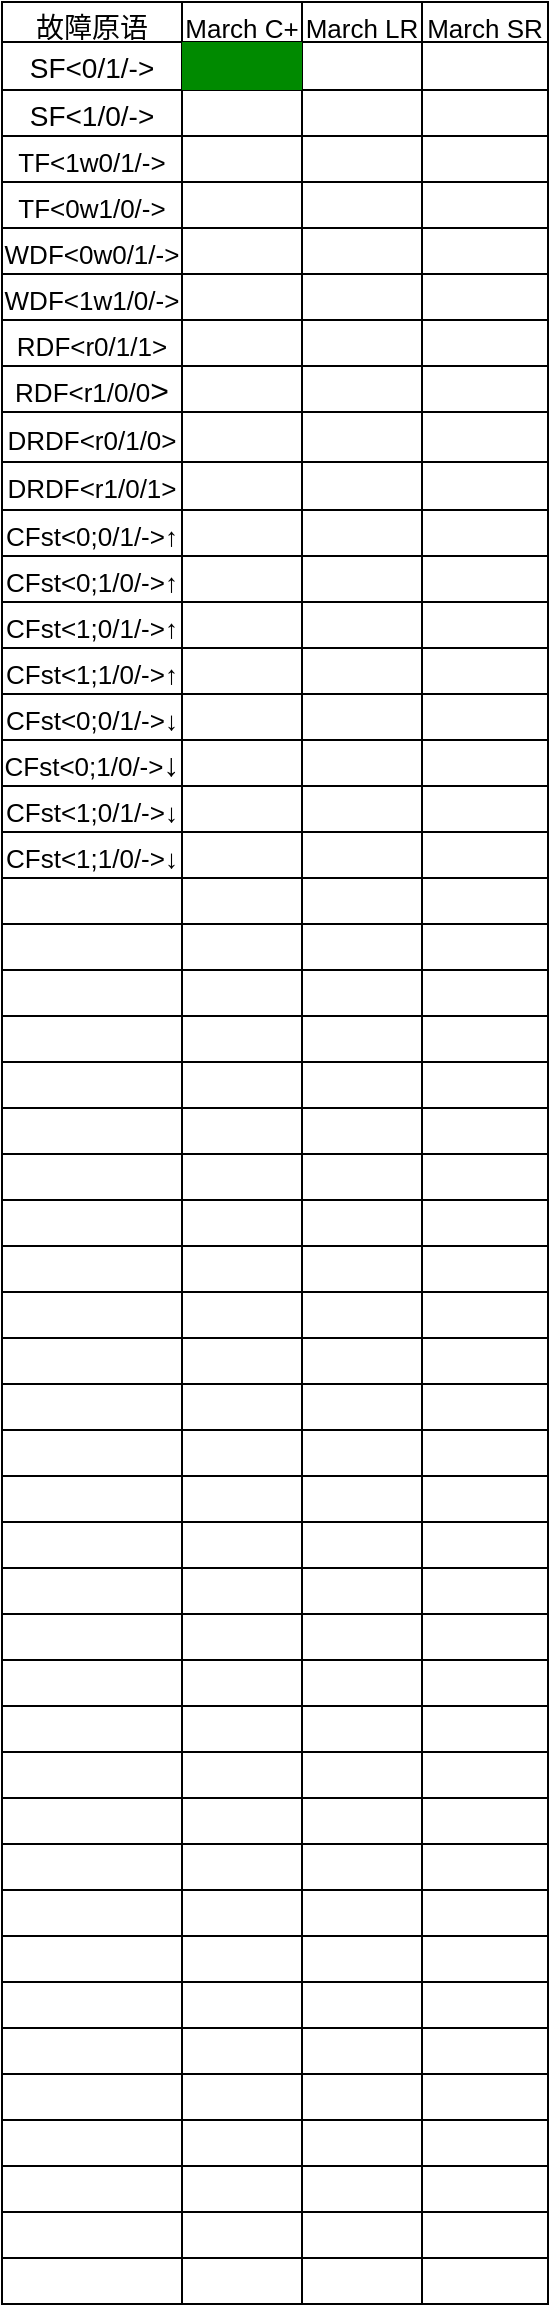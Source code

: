 <mxfile version="20.8.16" type="github">
  <diagram name="第 1 页" id="2rcPHkJZIyb0WF4OHlbM">
    <mxGraphModel dx="1434" dy="796" grid="1" gridSize="10" guides="1" tooltips="1" connect="1" arrows="1" fold="1" page="1" pageScale="1" pageWidth="827" pageHeight="1169" math="0" shadow="0">
      <root>
        <mxCell id="0" />
        <mxCell id="1" parent="0" />
        <mxCell id="V3QT0Z4RZKV1k2BMbgVx-1" value="" style="shape=table;startSize=0;container=1;collapsible=0;childLayout=tableLayout;fontSize=16;" parent="1" vertex="1">
          <mxGeometry x="70" y="9" width="273" height="1151" as="geometry" />
        </mxCell>
        <mxCell id="V3QT0Z4RZKV1k2BMbgVx-2" value="" style="shape=tableRow;horizontal=0;startSize=0;swimlaneHead=0;swimlaneBody=0;strokeColor=inherit;top=0;left=0;bottom=0;right=0;collapsible=0;dropTarget=0;fillColor=none;points=[[0,0.5],[1,0.5]];portConstraint=eastwest;fontSize=16;" parent="V3QT0Z4RZKV1k2BMbgVx-1" vertex="1">
          <mxGeometry width="273" height="20" as="geometry" />
        </mxCell>
        <mxCell id="V3QT0Z4RZKV1k2BMbgVx-3" value="&lt;font style=&quot;font-size: 14px;&quot;&gt;故障原语&lt;/font&gt;" style="shape=partialRectangle;html=1;whiteSpace=wrap;connectable=0;strokeColor=inherit;overflow=hidden;fillColor=none;top=0;left=0;bottom=0;right=0;pointerEvents=1;fontSize=16;" parent="V3QT0Z4RZKV1k2BMbgVx-2" vertex="1">
          <mxGeometry width="90" height="20" as="geometry">
            <mxRectangle width="90" height="20" as="alternateBounds" />
          </mxGeometry>
        </mxCell>
        <mxCell id="V3QT0Z4RZKV1k2BMbgVx-4" value="&lt;font style=&quot;font-size: 13px;&quot;&gt;March C+&lt;/font&gt;" style="shape=partialRectangle;html=1;whiteSpace=wrap;connectable=0;strokeColor=inherit;overflow=hidden;fillColor=none;top=0;left=0;bottom=0;right=0;pointerEvents=1;fontSize=16;" parent="V3QT0Z4RZKV1k2BMbgVx-2" vertex="1">
          <mxGeometry x="90" width="60" height="20" as="geometry">
            <mxRectangle width="60" height="20" as="alternateBounds" />
          </mxGeometry>
        </mxCell>
        <mxCell id="V3QT0Z4RZKV1k2BMbgVx-5" value="&lt;font style=&quot;font-size: 13px;&quot;&gt;March LR&lt;/font&gt;" style="shape=partialRectangle;html=1;whiteSpace=wrap;connectable=0;strokeColor=inherit;overflow=hidden;fillColor=none;top=0;left=0;bottom=0;right=0;pointerEvents=1;fontSize=16;" parent="V3QT0Z4RZKV1k2BMbgVx-2" vertex="1">
          <mxGeometry x="150" width="60" height="20" as="geometry">
            <mxRectangle width="60" height="20" as="alternateBounds" />
          </mxGeometry>
        </mxCell>
        <mxCell id="V3QT0Z4RZKV1k2BMbgVx-14" value="&lt;font style=&quot;font-size: 13px;&quot;&gt;March SR&lt;/font&gt;" style="shape=partialRectangle;html=1;whiteSpace=wrap;connectable=0;strokeColor=inherit;overflow=hidden;fillColor=none;top=0;left=0;bottom=0;right=0;pointerEvents=1;fontSize=16;" parent="V3QT0Z4RZKV1k2BMbgVx-2" vertex="1">
          <mxGeometry x="210" width="63" height="20" as="geometry">
            <mxRectangle width="63" height="20" as="alternateBounds" />
          </mxGeometry>
        </mxCell>
        <mxCell id="V3QT0Z4RZKV1k2BMbgVx-6" value="" style="shape=tableRow;horizontal=0;startSize=0;swimlaneHead=0;swimlaneBody=0;strokeColor=inherit;top=0;left=0;bottom=0;right=0;collapsible=0;dropTarget=0;fillColor=none;points=[[0,0.5],[1,0.5]];portConstraint=eastwest;fontSize=16;" parent="V3QT0Z4RZKV1k2BMbgVx-1" vertex="1">
          <mxGeometry y="20" width="273" height="24" as="geometry" />
        </mxCell>
        <mxCell id="V3QT0Z4RZKV1k2BMbgVx-7" value="&lt;font style=&quot;font-size: 14px;&quot;&gt;SF&amp;lt;0/1/-&amp;gt;&lt;/font&gt;" style="shape=partialRectangle;html=1;whiteSpace=wrap;connectable=0;strokeColor=inherit;overflow=hidden;fillColor=none;top=0;left=0;bottom=0;right=0;pointerEvents=1;fontSize=16;" parent="V3QT0Z4RZKV1k2BMbgVx-6" vertex="1">
          <mxGeometry width="90" height="24" as="geometry">
            <mxRectangle width="90" height="24" as="alternateBounds" />
          </mxGeometry>
        </mxCell>
        <mxCell id="V3QT0Z4RZKV1k2BMbgVx-8" value="" style="shape=partialRectangle;html=1;whiteSpace=wrap;connectable=0;strokeColor=#005700;overflow=hidden;fillColor=#008a00;top=0;left=0;bottom=0;right=0;pointerEvents=1;fontSize=16;fontColor=#ffffff;" parent="V3QT0Z4RZKV1k2BMbgVx-6" vertex="1">
          <mxGeometry x="90" width="60" height="24" as="geometry">
            <mxRectangle width="60" height="24" as="alternateBounds" />
          </mxGeometry>
        </mxCell>
        <mxCell id="V3QT0Z4RZKV1k2BMbgVx-9" value="" style="shape=partialRectangle;html=1;whiteSpace=wrap;connectable=0;strokeColor=inherit;overflow=hidden;fillColor=none;top=0;left=0;bottom=0;right=0;pointerEvents=1;fontSize=16;" parent="V3QT0Z4RZKV1k2BMbgVx-6" vertex="1">
          <mxGeometry x="150" width="60" height="24" as="geometry">
            <mxRectangle width="60" height="24" as="alternateBounds" />
          </mxGeometry>
        </mxCell>
        <mxCell id="V3QT0Z4RZKV1k2BMbgVx-15" style="shape=partialRectangle;html=1;whiteSpace=wrap;connectable=0;strokeColor=inherit;overflow=hidden;fillColor=none;top=0;left=0;bottom=0;right=0;pointerEvents=1;fontSize=16;" parent="V3QT0Z4RZKV1k2BMbgVx-6" vertex="1">
          <mxGeometry x="210" width="63" height="24" as="geometry">
            <mxRectangle width="63" height="24" as="alternateBounds" />
          </mxGeometry>
        </mxCell>
        <mxCell id="V3QT0Z4RZKV1k2BMbgVx-10" value="" style="shape=tableRow;horizontal=0;startSize=0;swimlaneHead=0;swimlaneBody=0;strokeColor=inherit;top=0;left=0;bottom=0;right=0;collapsible=0;dropTarget=0;fillColor=none;points=[[0,0.5],[1,0.5]];portConstraint=eastwest;fontSize=16;" parent="V3QT0Z4RZKV1k2BMbgVx-1" vertex="1">
          <mxGeometry y="44" width="273" height="23" as="geometry" />
        </mxCell>
        <mxCell id="V3QT0Z4RZKV1k2BMbgVx-11" value="&lt;font style=&quot;font-size: 14px;&quot;&gt;SF&amp;lt;1/0/-&amp;gt;&lt;/font&gt;" style="shape=partialRectangle;html=1;whiteSpace=wrap;connectable=0;strokeColor=inherit;overflow=hidden;fillColor=none;top=0;left=0;bottom=0;right=0;pointerEvents=1;fontSize=16;" parent="V3QT0Z4RZKV1k2BMbgVx-10" vertex="1">
          <mxGeometry width="90" height="23" as="geometry">
            <mxRectangle width="90" height="23" as="alternateBounds" />
          </mxGeometry>
        </mxCell>
        <mxCell id="V3QT0Z4RZKV1k2BMbgVx-12" value="" style="shape=partialRectangle;html=1;whiteSpace=wrap;connectable=0;strokeColor=inherit;overflow=hidden;fillColor=none;top=0;left=0;bottom=0;right=0;pointerEvents=1;fontSize=16;" parent="V3QT0Z4RZKV1k2BMbgVx-10" vertex="1">
          <mxGeometry x="90" width="60" height="23" as="geometry">
            <mxRectangle width="60" height="23" as="alternateBounds" />
          </mxGeometry>
        </mxCell>
        <mxCell id="V3QT0Z4RZKV1k2BMbgVx-13" value="" style="shape=partialRectangle;html=1;whiteSpace=wrap;connectable=0;strokeColor=inherit;overflow=hidden;fillColor=none;top=0;left=0;bottom=0;right=0;pointerEvents=1;fontSize=16;" parent="V3QT0Z4RZKV1k2BMbgVx-10" vertex="1">
          <mxGeometry x="150" width="60" height="23" as="geometry">
            <mxRectangle width="60" height="23" as="alternateBounds" />
          </mxGeometry>
        </mxCell>
        <mxCell id="V3QT0Z4RZKV1k2BMbgVx-16" style="shape=partialRectangle;html=1;whiteSpace=wrap;connectable=0;strokeColor=inherit;overflow=hidden;fillColor=none;top=0;left=0;bottom=0;right=0;pointerEvents=1;fontSize=16;" parent="V3QT0Z4RZKV1k2BMbgVx-10" vertex="1">
          <mxGeometry x="210" width="63" height="23" as="geometry">
            <mxRectangle width="63" height="23" as="alternateBounds" />
          </mxGeometry>
        </mxCell>
        <mxCell id="V3QT0Z4RZKV1k2BMbgVx-17" style="shape=tableRow;horizontal=0;startSize=0;swimlaneHead=0;swimlaneBody=0;strokeColor=inherit;top=0;left=0;bottom=0;right=0;collapsible=0;dropTarget=0;fillColor=none;points=[[0,0.5],[1,0.5]];portConstraint=eastwest;fontSize=16;" parent="V3QT0Z4RZKV1k2BMbgVx-1" vertex="1">
          <mxGeometry y="67" width="273" height="23" as="geometry" />
        </mxCell>
        <mxCell id="V3QT0Z4RZKV1k2BMbgVx-18" value="&lt;div style=&quot;&quot;&gt;&lt;span style=&quot;font-size: 13px;&quot;&gt;TF&amp;lt;1w0/1/-&amp;gt;&lt;/span&gt;&lt;br&gt;&lt;/div&gt;" style="shape=partialRectangle;html=1;whiteSpace=wrap;connectable=0;strokeColor=inherit;overflow=hidden;fillColor=none;top=0;left=0;bottom=0;right=0;pointerEvents=1;fontSize=16;align=center;" parent="V3QT0Z4RZKV1k2BMbgVx-17" vertex="1">
          <mxGeometry width="90" height="23" as="geometry">
            <mxRectangle width="90" height="23" as="alternateBounds" />
          </mxGeometry>
        </mxCell>
        <mxCell id="V3QT0Z4RZKV1k2BMbgVx-19" style="shape=partialRectangle;html=1;whiteSpace=wrap;connectable=0;strokeColor=inherit;overflow=hidden;fillColor=none;top=0;left=0;bottom=0;right=0;pointerEvents=1;fontSize=16;" parent="V3QT0Z4RZKV1k2BMbgVx-17" vertex="1">
          <mxGeometry x="90" width="60" height="23" as="geometry">
            <mxRectangle width="60" height="23" as="alternateBounds" />
          </mxGeometry>
        </mxCell>
        <mxCell id="V3QT0Z4RZKV1k2BMbgVx-20" style="shape=partialRectangle;html=1;whiteSpace=wrap;connectable=0;strokeColor=inherit;overflow=hidden;fillColor=none;top=0;left=0;bottom=0;right=0;pointerEvents=1;fontSize=16;" parent="V3QT0Z4RZKV1k2BMbgVx-17" vertex="1">
          <mxGeometry x="150" width="60" height="23" as="geometry">
            <mxRectangle width="60" height="23" as="alternateBounds" />
          </mxGeometry>
        </mxCell>
        <mxCell id="V3QT0Z4RZKV1k2BMbgVx-21" style="shape=partialRectangle;html=1;whiteSpace=wrap;connectable=0;strokeColor=inherit;overflow=hidden;fillColor=none;top=0;left=0;bottom=0;right=0;pointerEvents=1;fontSize=16;" parent="V3QT0Z4RZKV1k2BMbgVx-17" vertex="1">
          <mxGeometry x="210" width="63" height="23" as="geometry">
            <mxRectangle width="63" height="23" as="alternateBounds" />
          </mxGeometry>
        </mxCell>
        <mxCell id="V3QT0Z4RZKV1k2BMbgVx-22" style="shape=tableRow;horizontal=0;startSize=0;swimlaneHead=0;swimlaneBody=0;strokeColor=inherit;top=0;left=0;bottom=0;right=0;collapsible=0;dropTarget=0;fillColor=none;points=[[0,0.5],[1,0.5]];portConstraint=eastwest;fontSize=16;" parent="V3QT0Z4RZKV1k2BMbgVx-1" vertex="1">
          <mxGeometry y="90" width="273" height="23" as="geometry" />
        </mxCell>
        <mxCell id="V3QT0Z4RZKV1k2BMbgVx-23" value="&lt;font style=&quot;font-size: 13px;&quot;&gt;TF&amp;lt;0w1/0/-&amp;gt;&lt;/font&gt;" style="shape=partialRectangle;html=1;whiteSpace=wrap;connectable=0;strokeColor=inherit;overflow=hidden;fillColor=none;top=0;left=0;bottom=0;right=0;pointerEvents=1;fontSize=16;" parent="V3QT0Z4RZKV1k2BMbgVx-22" vertex="1">
          <mxGeometry width="90" height="23" as="geometry">
            <mxRectangle width="90" height="23" as="alternateBounds" />
          </mxGeometry>
        </mxCell>
        <mxCell id="V3QT0Z4RZKV1k2BMbgVx-24" style="shape=partialRectangle;html=1;whiteSpace=wrap;connectable=0;strokeColor=inherit;overflow=hidden;fillColor=none;top=0;left=0;bottom=0;right=0;pointerEvents=1;fontSize=16;" parent="V3QT0Z4RZKV1k2BMbgVx-22" vertex="1">
          <mxGeometry x="90" width="60" height="23" as="geometry">
            <mxRectangle width="60" height="23" as="alternateBounds" />
          </mxGeometry>
        </mxCell>
        <mxCell id="V3QT0Z4RZKV1k2BMbgVx-25" style="shape=partialRectangle;html=1;whiteSpace=wrap;connectable=0;strokeColor=inherit;overflow=hidden;fillColor=none;top=0;left=0;bottom=0;right=0;pointerEvents=1;fontSize=16;" parent="V3QT0Z4RZKV1k2BMbgVx-22" vertex="1">
          <mxGeometry x="150" width="60" height="23" as="geometry">
            <mxRectangle width="60" height="23" as="alternateBounds" />
          </mxGeometry>
        </mxCell>
        <mxCell id="V3QT0Z4RZKV1k2BMbgVx-26" style="shape=partialRectangle;html=1;whiteSpace=wrap;connectable=0;strokeColor=inherit;overflow=hidden;fillColor=none;top=0;left=0;bottom=0;right=0;pointerEvents=1;fontSize=16;" parent="V3QT0Z4RZKV1k2BMbgVx-22" vertex="1">
          <mxGeometry x="210" width="63" height="23" as="geometry">
            <mxRectangle width="63" height="23" as="alternateBounds" />
          </mxGeometry>
        </mxCell>
        <mxCell id="V3QT0Z4RZKV1k2BMbgVx-27" style="shape=tableRow;horizontal=0;startSize=0;swimlaneHead=0;swimlaneBody=0;strokeColor=inherit;top=0;left=0;bottom=0;right=0;collapsible=0;dropTarget=0;fillColor=none;points=[[0,0.5],[1,0.5]];portConstraint=eastwest;fontSize=16;" parent="V3QT0Z4RZKV1k2BMbgVx-1" vertex="1">
          <mxGeometry y="113" width="273" height="23" as="geometry" />
        </mxCell>
        <mxCell id="V3QT0Z4RZKV1k2BMbgVx-28" value="&lt;font style=&quot;font-size: 13px;&quot;&gt;WDF&amp;lt;0w0/1/-&amp;gt;&lt;/font&gt;" style="shape=partialRectangle;html=1;whiteSpace=wrap;connectable=0;strokeColor=inherit;overflow=hidden;fillColor=none;top=0;left=0;bottom=0;right=0;pointerEvents=1;fontSize=16;" parent="V3QT0Z4RZKV1k2BMbgVx-27" vertex="1">
          <mxGeometry width="90" height="23" as="geometry">
            <mxRectangle width="90" height="23" as="alternateBounds" />
          </mxGeometry>
        </mxCell>
        <mxCell id="V3QT0Z4RZKV1k2BMbgVx-29" style="shape=partialRectangle;html=1;whiteSpace=wrap;connectable=0;strokeColor=inherit;overflow=hidden;fillColor=none;top=0;left=0;bottom=0;right=0;pointerEvents=1;fontSize=16;" parent="V3QT0Z4RZKV1k2BMbgVx-27" vertex="1">
          <mxGeometry x="90" width="60" height="23" as="geometry">
            <mxRectangle width="60" height="23" as="alternateBounds" />
          </mxGeometry>
        </mxCell>
        <mxCell id="V3QT0Z4RZKV1k2BMbgVx-30" style="shape=partialRectangle;html=1;whiteSpace=wrap;connectable=0;strokeColor=inherit;overflow=hidden;fillColor=none;top=0;left=0;bottom=0;right=0;pointerEvents=1;fontSize=16;" parent="V3QT0Z4RZKV1k2BMbgVx-27" vertex="1">
          <mxGeometry x="150" width="60" height="23" as="geometry">
            <mxRectangle width="60" height="23" as="alternateBounds" />
          </mxGeometry>
        </mxCell>
        <mxCell id="V3QT0Z4RZKV1k2BMbgVx-31" style="shape=partialRectangle;html=1;whiteSpace=wrap;connectable=0;strokeColor=inherit;overflow=hidden;fillColor=none;top=0;left=0;bottom=0;right=0;pointerEvents=1;fontSize=16;" parent="V3QT0Z4RZKV1k2BMbgVx-27" vertex="1">
          <mxGeometry x="210" width="63" height="23" as="geometry">
            <mxRectangle width="63" height="23" as="alternateBounds" />
          </mxGeometry>
        </mxCell>
        <mxCell id="V3QT0Z4RZKV1k2BMbgVx-32" style="shape=tableRow;horizontal=0;startSize=0;swimlaneHead=0;swimlaneBody=0;strokeColor=inherit;top=0;left=0;bottom=0;right=0;collapsible=0;dropTarget=0;fillColor=none;points=[[0,0.5],[1,0.5]];portConstraint=eastwest;fontSize=16;" parent="V3QT0Z4RZKV1k2BMbgVx-1" vertex="1">
          <mxGeometry y="136" width="273" height="23" as="geometry" />
        </mxCell>
        <mxCell id="V3QT0Z4RZKV1k2BMbgVx-33" value="&lt;font style=&quot;font-size: 13px;&quot;&gt;WDF&amp;lt;1w1/0/-&amp;gt;&lt;/font&gt;" style="shape=partialRectangle;html=1;whiteSpace=wrap;connectable=0;strokeColor=inherit;overflow=hidden;fillColor=none;top=0;left=0;bottom=0;right=0;pointerEvents=1;fontSize=16;" parent="V3QT0Z4RZKV1k2BMbgVx-32" vertex="1">
          <mxGeometry width="90" height="23" as="geometry">
            <mxRectangle width="90" height="23" as="alternateBounds" />
          </mxGeometry>
        </mxCell>
        <mxCell id="V3QT0Z4RZKV1k2BMbgVx-34" style="shape=partialRectangle;html=1;whiteSpace=wrap;connectable=0;strokeColor=inherit;overflow=hidden;fillColor=none;top=0;left=0;bottom=0;right=0;pointerEvents=1;fontSize=16;" parent="V3QT0Z4RZKV1k2BMbgVx-32" vertex="1">
          <mxGeometry x="90" width="60" height="23" as="geometry">
            <mxRectangle width="60" height="23" as="alternateBounds" />
          </mxGeometry>
        </mxCell>
        <mxCell id="V3QT0Z4RZKV1k2BMbgVx-35" style="shape=partialRectangle;html=1;whiteSpace=wrap;connectable=0;strokeColor=inherit;overflow=hidden;fillColor=none;top=0;left=0;bottom=0;right=0;pointerEvents=1;fontSize=16;" parent="V3QT0Z4RZKV1k2BMbgVx-32" vertex="1">
          <mxGeometry x="150" width="60" height="23" as="geometry">
            <mxRectangle width="60" height="23" as="alternateBounds" />
          </mxGeometry>
        </mxCell>
        <mxCell id="V3QT0Z4RZKV1k2BMbgVx-36" style="shape=partialRectangle;html=1;whiteSpace=wrap;connectable=0;strokeColor=inherit;overflow=hidden;fillColor=none;top=0;left=0;bottom=0;right=0;pointerEvents=1;fontSize=16;" parent="V3QT0Z4RZKV1k2BMbgVx-32" vertex="1">
          <mxGeometry x="210" width="63" height="23" as="geometry">
            <mxRectangle width="63" height="23" as="alternateBounds" />
          </mxGeometry>
        </mxCell>
        <mxCell id="V3QT0Z4RZKV1k2BMbgVx-37" style="shape=tableRow;horizontal=0;startSize=0;swimlaneHead=0;swimlaneBody=0;strokeColor=inherit;top=0;left=0;bottom=0;right=0;collapsible=0;dropTarget=0;fillColor=none;points=[[0,0.5],[1,0.5]];portConstraint=eastwest;fontSize=16;" parent="V3QT0Z4RZKV1k2BMbgVx-1" vertex="1">
          <mxGeometry y="159" width="273" height="23" as="geometry" />
        </mxCell>
        <mxCell id="V3QT0Z4RZKV1k2BMbgVx-38" value="&lt;font style=&quot;font-size: 13px;&quot;&gt;RDF&amp;lt;r0/1/1&amp;gt;&lt;/font&gt;" style="shape=partialRectangle;html=1;whiteSpace=wrap;connectable=0;strokeColor=inherit;overflow=hidden;fillColor=none;top=0;left=0;bottom=0;right=0;pointerEvents=1;fontSize=16;" parent="V3QT0Z4RZKV1k2BMbgVx-37" vertex="1">
          <mxGeometry width="90" height="23" as="geometry">
            <mxRectangle width="90" height="23" as="alternateBounds" />
          </mxGeometry>
        </mxCell>
        <mxCell id="V3QT0Z4RZKV1k2BMbgVx-39" style="shape=partialRectangle;html=1;whiteSpace=wrap;connectable=0;strokeColor=inherit;overflow=hidden;fillColor=none;top=0;left=0;bottom=0;right=0;pointerEvents=1;fontSize=16;" parent="V3QT0Z4RZKV1k2BMbgVx-37" vertex="1">
          <mxGeometry x="90" width="60" height="23" as="geometry">
            <mxRectangle width="60" height="23" as="alternateBounds" />
          </mxGeometry>
        </mxCell>
        <mxCell id="V3QT0Z4RZKV1k2BMbgVx-40" style="shape=partialRectangle;html=1;whiteSpace=wrap;connectable=0;strokeColor=inherit;overflow=hidden;fillColor=none;top=0;left=0;bottom=0;right=0;pointerEvents=1;fontSize=16;" parent="V3QT0Z4RZKV1k2BMbgVx-37" vertex="1">
          <mxGeometry x="150" width="60" height="23" as="geometry">
            <mxRectangle width="60" height="23" as="alternateBounds" />
          </mxGeometry>
        </mxCell>
        <mxCell id="V3QT0Z4RZKV1k2BMbgVx-41" style="shape=partialRectangle;html=1;whiteSpace=wrap;connectable=0;strokeColor=inherit;overflow=hidden;fillColor=none;top=0;left=0;bottom=0;right=0;pointerEvents=1;fontSize=16;" parent="V3QT0Z4RZKV1k2BMbgVx-37" vertex="1">
          <mxGeometry x="210" width="63" height="23" as="geometry">
            <mxRectangle width="63" height="23" as="alternateBounds" />
          </mxGeometry>
        </mxCell>
        <mxCell id="V3QT0Z4RZKV1k2BMbgVx-42" style="shape=tableRow;horizontal=0;startSize=0;swimlaneHead=0;swimlaneBody=0;strokeColor=inherit;top=0;left=0;bottom=0;right=0;collapsible=0;dropTarget=0;fillColor=none;points=[[0,0.5],[1,0.5]];portConstraint=eastwest;fontSize=16;" parent="V3QT0Z4RZKV1k2BMbgVx-1" vertex="1">
          <mxGeometry y="182" width="273" height="23" as="geometry" />
        </mxCell>
        <mxCell id="V3QT0Z4RZKV1k2BMbgVx-43" value="&lt;font style=&quot;font-size: 13px;&quot;&gt;RDF&amp;lt;r1/0/0&lt;/font&gt;&amp;gt;" style="shape=partialRectangle;html=1;whiteSpace=wrap;connectable=0;strokeColor=inherit;overflow=hidden;fillColor=none;top=0;left=0;bottom=0;right=0;pointerEvents=1;fontSize=16;align=center;" parent="V3QT0Z4RZKV1k2BMbgVx-42" vertex="1">
          <mxGeometry width="90" height="23" as="geometry">
            <mxRectangle width="90" height="23" as="alternateBounds" />
          </mxGeometry>
        </mxCell>
        <mxCell id="V3QT0Z4RZKV1k2BMbgVx-44" style="shape=partialRectangle;html=1;whiteSpace=wrap;connectable=0;strokeColor=inherit;overflow=hidden;fillColor=none;top=0;left=0;bottom=0;right=0;pointerEvents=1;fontSize=16;" parent="V3QT0Z4RZKV1k2BMbgVx-42" vertex="1">
          <mxGeometry x="90" width="60" height="23" as="geometry">
            <mxRectangle width="60" height="23" as="alternateBounds" />
          </mxGeometry>
        </mxCell>
        <mxCell id="V3QT0Z4RZKV1k2BMbgVx-45" style="shape=partialRectangle;html=1;whiteSpace=wrap;connectable=0;strokeColor=inherit;overflow=hidden;fillColor=none;top=0;left=0;bottom=0;right=0;pointerEvents=1;fontSize=16;" parent="V3QT0Z4RZKV1k2BMbgVx-42" vertex="1">
          <mxGeometry x="150" width="60" height="23" as="geometry">
            <mxRectangle width="60" height="23" as="alternateBounds" />
          </mxGeometry>
        </mxCell>
        <mxCell id="V3QT0Z4RZKV1k2BMbgVx-46" style="shape=partialRectangle;html=1;whiteSpace=wrap;connectable=0;strokeColor=inherit;overflow=hidden;fillColor=none;top=0;left=0;bottom=0;right=0;pointerEvents=1;fontSize=16;" parent="V3QT0Z4RZKV1k2BMbgVx-42" vertex="1">
          <mxGeometry x="210" width="63" height="23" as="geometry">
            <mxRectangle width="63" height="23" as="alternateBounds" />
          </mxGeometry>
        </mxCell>
        <mxCell id="V3QT0Z4RZKV1k2BMbgVx-47" style="shape=tableRow;horizontal=0;startSize=0;swimlaneHead=0;swimlaneBody=0;strokeColor=inherit;top=0;left=0;bottom=0;right=0;collapsible=0;dropTarget=0;fillColor=none;points=[[0,0.5],[1,0.5]];portConstraint=eastwest;fontSize=16;" parent="V3QT0Z4RZKV1k2BMbgVx-1" vertex="1">
          <mxGeometry y="205" width="273" height="25" as="geometry" />
        </mxCell>
        <mxCell id="V3QT0Z4RZKV1k2BMbgVx-48" value="&lt;font style=&quot;font-size: 13px;&quot;&gt;DRDF&amp;lt;r0/1/0&amp;gt;&lt;/font&gt;" style="shape=partialRectangle;html=1;whiteSpace=wrap;connectable=0;strokeColor=inherit;overflow=hidden;fillColor=none;top=0;left=0;bottom=0;right=0;pointerEvents=1;fontSize=16;" parent="V3QT0Z4RZKV1k2BMbgVx-47" vertex="1">
          <mxGeometry width="90" height="25" as="geometry">
            <mxRectangle width="90" height="25" as="alternateBounds" />
          </mxGeometry>
        </mxCell>
        <mxCell id="V3QT0Z4RZKV1k2BMbgVx-49" style="shape=partialRectangle;html=1;whiteSpace=wrap;connectable=0;strokeColor=inherit;overflow=hidden;fillColor=none;top=0;left=0;bottom=0;right=0;pointerEvents=1;fontSize=16;" parent="V3QT0Z4RZKV1k2BMbgVx-47" vertex="1">
          <mxGeometry x="90" width="60" height="25" as="geometry">
            <mxRectangle width="60" height="25" as="alternateBounds" />
          </mxGeometry>
        </mxCell>
        <mxCell id="V3QT0Z4RZKV1k2BMbgVx-50" style="shape=partialRectangle;html=1;whiteSpace=wrap;connectable=0;strokeColor=inherit;overflow=hidden;fillColor=none;top=0;left=0;bottom=0;right=0;pointerEvents=1;fontSize=16;" parent="V3QT0Z4RZKV1k2BMbgVx-47" vertex="1">
          <mxGeometry x="150" width="60" height="25" as="geometry">
            <mxRectangle width="60" height="25" as="alternateBounds" />
          </mxGeometry>
        </mxCell>
        <mxCell id="V3QT0Z4RZKV1k2BMbgVx-51" style="shape=partialRectangle;html=1;whiteSpace=wrap;connectable=0;strokeColor=inherit;overflow=hidden;fillColor=none;top=0;left=0;bottom=0;right=0;pointerEvents=1;fontSize=16;" parent="V3QT0Z4RZKV1k2BMbgVx-47" vertex="1">
          <mxGeometry x="210" width="63" height="25" as="geometry">
            <mxRectangle width="63" height="25" as="alternateBounds" />
          </mxGeometry>
        </mxCell>
        <mxCell id="V3QT0Z4RZKV1k2BMbgVx-52" style="shape=tableRow;horizontal=0;startSize=0;swimlaneHead=0;swimlaneBody=0;strokeColor=inherit;top=0;left=0;bottom=0;right=0;collapsible=0;dropTarget=0;fillColor=none;points=[[0,0.5],[1,0.5]];portConstraint=eastwest;fontSize=16;" parent="V3QT0Z4RZKV1k2BMbgVx-1" vertex="1">
          <mxGeometry y="230" width="273" height="24" as="geometry" />
        </mxCell>
        <mxCell id="V3QT0Z4RZKV1k2BMbgVx-53" value="&lt;font style=&quot;font-size: 13px;&quot;&gt;DRDF&amp;lt;r1/0/1&amp;gt;&lt;/font&gt;" style="shape=partialRectangle;html=1;whiteSpace=wrap;connectable=0;strokeColor=inherit;overflow=hidden;fillColor=none;top=0;left=0;bottom=0;right=0;pointerEvents=1;fontSize=16;" parent="V3QT0Z4RZKV1k2BMbgVx-52" vertex="1">
          <mxGeometry width="90" height="24" as="geometry">
            <mxRectangle width="90" height="24" as="alternateBounds" />
          </mxGeometry>
        </mxCell>
        <mxCell id="V3QT0Z4RZKV1k2BMbgVx-54" style="shape=partialRectangle;html=1;whiteSpace=wrap;connectable=0;strokeColor=inherit;overflow=hidden;fillColor=none;top=0;left=0;bottom=0;right=0;pointerEvents=1;fontSize=16;" parent="V3QT0Z4RZKV1k2BMbgVx-52" vertex="1">
          <mxGeometry x="90" width="60" height="24" as="geometry">
            <mxRectangle width="60" height="24" as="alternateBounds" />
          </mxGeometry>
        </mxCell>
        <mxCell id="V3QT0Z4RZKV1k2BMbgVx-55" style="shape=partialRectangle;html=1;whiteSpace=wrap;connectable=0;strokeColor=inherit;overflow=hidden;fillColor=none;top=0;left=0;bottom=0;right=0;pointerEvents=1;fontSize=16;" parent="V3QT0Z4RZKV1k2BMbgVx-52" vertex="1">
          <mxGeometry x="150" width="60" height="24" as="geometry">
            <mxRectangle width="60" height="24" as="alternateBounds" />
          </mxGeometry>
        </mxCell>
        <mxCell id="V3QT0Z4RZKV1k2BMbgVx-56" style="shape=partialRectangle;html=1;whiteSpace=wrap;connectable=0;strokeColor=inherit;overflow=hidden;fillColor=none;top=0;left=0;bottom=0;right=0;pointerEvents=1;fontSize=16;" parent="V3QT0Z4RZKV1k2BMbgVx-52" vertex="1">
          <mxGeometry x="210" width="63" height="24" as="geometry">
            <mxRectangle width="63" height="24" as="alternateBounds" />
          </mxGeometry>
        </mxCell>
        <mxCell id="V3QT0Z4RZKV1k2BMbgVx-57" style="shape=tableRow;horizontal=0;startSize=0;swimlaneHead=0;swimlaneBody=0;strokeColor=inherit;top=0;left=0;bottom=0;right=0;collapsible=0;dropTarget=0;fillColor=none;points=[[0,0.5],[1,0.5]];portConstraint=eastwest;fontSize=16;" parent="V3QT0Z4RZKV1k2BMbgVx-1" vertex="1">
          <mxGeometry y="254" width="273" height="23" as="geometry" />
        </mxCell>
        <mxCell id="V3QT0Z4RZKV1k2BMbgVx-58" value="&lt;font style=&quot;font-size: 13px;&quot;&gt;CFst&amp;lt;0;0/1/-&amp;gt;↑&lt;/font&gt;" style="shape=partialRectangle;html=1;whiteSpace=wrap;connectable=0;strokeColor=inherit;overflow=hidden;fillColor=none;top=0;left=0;bottom=0;right=0;pointerEvents=1;fontSize=16;" parent="V3QT0Z4RZKV1k2BMbgVx-57" vertex="1">
          <mxGeometry width="90" height="23" as="geometry">
            <mxRectangle width="90" height="23" as="alternateBounds" />
          </mxGeometry>
        </mxCell>
        <mxCell id="V3QT0Z4RZKV1k2BMbgVx-59" style="shape=partialRectangle;html=1;whiteSpace=wrap;connectable=0;strokeColor=inherit;overflow=hidden;fillColor=none;top=0;left=0;bottom=0;right=0;pointerEvents=1;fontSize=16;" parent="V3QT0Z4RZKV1k2BMbgVx-57" vertex="1">
          <mxGeometry x="90" width="60" height="23" as="geometry">
            <mxRectangle width="60" height="23" as="alternateBounds" />
          </mxGeometry>
        </mxCell>
        <mxCell id="V3QT0Z4RZKV1k2BMbgVx-60" style="shape=partialRectangle;html=1;whiteSpace=wrap;connectable=0;strokeColor=inherit;overflow=hidden;fillColor=none;top=0;left=0;bottom=0;right=0;pointerEvents=1;fontSize=16;" parent="V3QT0Z4RZKV1k2BMbgVx-57" vertex="1">
          <mxGeometry x="150" width="60" height="23" as="geometry">
            <mxRectangle width="60" height="23" as="alternateBounds" />
          </mxGeometry>
        </mxCell>
        <mxCell id="V3QT0Z4RZKV1k2BMbgVx-61" style="shape=partialRectangle;html=1;whiteSpace=wrap;connectable=0;strokeColor=inherit;overflow=hidden;fillColor=none;top=0;left=0;bottom=0;right=0;pointerEvents=1;fontSize=16;" parent="V3QT0Z4RZKV1k2BMbgVx-57" vertex="1">
          <mxGeometry x="210" width="63" height="23" as="geometry">
            <mxRectangle width="63" height="23" as="alternateBounds" />
          </mxGeometry>
        </mxCell>
        <mxCell id="V3QT0Z4RZKV1k2BMbgVx-62" style="shape=tableRow;horizontal=0;startSize=0;swimlaneHead=0;swimlaneBody=0;strokeColor=inherit;top=0;left=0;bottom=0;right=0;collapsible=0;dropTarget=0;fillColor=none;points=[[0,0.5],[1,0.5]];portConstraint=eastwest;fontSize=16;" parent="V3QT0Z4RZKV1k2BMbgVx-1" vertex="1">
          <mxGeometry y="277" width="273" height="23" as="geometry" />
        </mxCell>
        <mxCell id="V3QT0Z4RZKV1k2BMbgVx-63" value="&lt;font style=&quot;font-size: 13px;&quot;&gt;C&lt;/font&gt;&lt;font style=&quot;font-size: 13px;&quot;&gt;Fst&amp;lt;0;1/0/-&amp;gt;↑&lt;/font&gt;" style="shape=partialRectangle;html=1;whiteSpace=wrap;connectable=0;strokeColor=inherit;overflow=hidden;fillColor=none;top=0;left=0;bottom=0;right=0;pointerEvents=1;fontSize=16;" parent="V3QT0Z4RZKV1k2BMbgVx-62" vertex="1">
          <mxGeometry width="90" height="23" as="geometry">
            <mxRectangle width="90" height="23" as="alternateBounds" />
          </mxGeometry>
        </mxCell>
        <mxCell id="V3QT0Z4RZKV1k2BMbgVx-64" style="shape=partialRectangle;html=1;whiteSpace=wrap;connectable=0;strokeColor=inherit;overflow=hidden;fillColor=none;top=0;left=0;bottom=0;right=0;pointerEvents=1;fontSize=16;" parent="V3QT0Z4RZKV1k2BMbgVx-62" vertex="1">
          <mxGeometry x="90" width="60" height="23" as="geometry">
            <mxRectangle width="60" height="23" as="alternateBounds" />
          </mxGeometry>
        </mxCell>
        <mxCell id="V3QT0Z4RZKV1k2BMbgVx-65" style="shape=partialRectangle;html=1;whiteSpace=wrap;connectable=0;strokeColor=inherit;overflow=hidden;fillColor=none;top=0;left=0;bottom=0;right=0;pointerEvents=1;fontSize=16;" parent="V3QT0Z4RZKV1k2BMbgVx-62" vertex="1">
          <mxGeometry x="150" width="60" height="23" as="geometry">
            <mxRectangle width="60" height="23" as="alternateBounds" />
          </mxGeometry>
        </mxCell>
        <mxCell id="V3QT0Z4RZKV1k2BMbgVx-66" style="shape=partialRectangle;html=1;whiteSpace=wrap;connectable=0;strokeColor=inherit;overflow=hidden;fillColor=none;top=0;left=0;bottom=0;right=0;pointerEvents=1;fontSize=16;" parent="V3QT0Z4RZKV1k2BMbgVx-62" vertex="1">
          <mxGeometry x="210" width="63" height="23" as="geometry">
            <mxRectangle width="63" height="23" as="alternateBounds" />
          </mxGeometry>
        </mxCell>
        <mxCell id="V3QT0Z4RZKV1k2BMbgVx-67" style="shape=tableRow;horizontal=0;startSize=0;swimlaneHead=0;swimlaneBody=0;strokeColor=inherit;top=0;left=0;bottom=0;right=0;collapsible=0;dropTarget=0;fillColor=none;points=[[0,0.5],[1,0.5]];portConstraint=eastwest;fontSize=16;" parent="V3QT0Z4RZKV1k2BMbgVx-1" vertex="1">
          <mxGeometry y="300" width="273" height="23" as="geometry" />
        </mxCell>
        <mxCell id="V3QT0Z4RZKV1k2BMbgVx-68" value="&lt;font style=&quot;font-size: 13px;&quot;&gt;CFst&amp;lt;1;0/1/-&amp;gt;↑&lt;/font&gt;" style="shape=partialRectangle;html=1;whiteSpace=wrap;connectable=0;strokeColor=inherit;overflow=hidden;fillColor=none;top=0;left=0;bottom=0;right=0;pointerEvents=1;fontSize=16;" parent="V3QT0Z4RZKV1k2BMbgVx-67" vertex="1">
          <mxGeometry width="90" height="23" as="geometry">
            <mxRectangle width="90" height="23" as="alternateBounds" />
          </mxGeometry>
        </mxCell>
        <mxCell id="V3QT0Z4RZKV1k2BMbgVx-69" style="shape=partialRectangle;html=1;whiteSpace=wrap;connectable=0;strokeColor=inherit;overflow=hidden;fillColor=none;top=0;left=0;bottom=0;right=0;pointerEvents=1;fontSize=16;" parent="V3QT0Z4RZKV1k2BMbgVx-67" vertex="1">
          <mxGeometry x="90" width="60" height="23" as="geometry">
            <mxRectangle width="60" height="23" as="alternateBounds" />
          </mxGeometry>
        </mxCell>
        <mxCell id="V3QT0Z4RZKV1k2BMbgVx-70" style="shape=partialRectangle;html=1;whiteSpace=wrap;connectable=0;strokeColor=inherit;overflow=hidden;fillColor=none;top=0;left=0;bottom=0;right=0;pointerEvents=1;fontSize=16;" parent="V3QT0Z4RZKV1k2BMbgVx-67" vertex="1">
          <mxGeometry x="150" width="60" height="23" as="geometry">
            <mxRectangle width="60" height="23" as="alternateBounds" />
          </mxGeometry>
        </mxCell>
        <mxCell id="V3QT0Z4RZKV1k2BMbgVx-71" style="shape=partialRectangle;html=1;whiteSpace=wrap;connectable=0;strokeColor=inherit;overflow=hidden;fillColor=none;top=0;left=0;bottom=0;right=0;pointerEvents=1;fontSize=16;" parent="V3QT0Z4RZKV1k2BMbgVx-67" vertex="1">
          <mxGeometry x="210" width="63" height="23" as="geometry">
            <mxRectangle width="63" height="23" as="alternateBounds" />
          </mxGeometry>
        </mxCell>
        <mxCell id="V3QT0Z4RZKV1k2BMbgVx-72" style="shape=tableRow;horizontal=0;startSize=0;swimlaneHead=0;swimlaneBody=0;strokeColor=inherit;top=0;left=0;bottom=0;right=0;collapsible=0;dropTarget=0;fillColor=none;points=[[0,0.5],[1,0.5]];portConstraint=eastwest;fontSize=16;" parent="V3QT0Z4RZKV1k2BMbgVx-1" vertex="1">
          <mxGeometry y="323" width="273" height="23" as="geometry" />
        </mxCell>
        <mxCell id="V3QT0Z4RZKV1k2BMbgVx-73" value="&lt;font style=&quot;font-size: 13px;&quot;&gt;CFst&amp;lt;1;1/0/-&amp;gt;&lt;span style=&quot;border-color: var(--border-color); background-color: initial; font-family: &amp;quot;Times New Roman&amp;quot;;&quot;&gt;↑&lt;/span&gt;&lt;/font&gt;" style="shape=partialRectangle;html=1;whiteSpace=wrap;connectable=0;strokeColor=inherit;overflow=hidden;fillColor=none;top=0;left=0;bottom=0;right=0;pointerEvents=1;fontSize=16;align=center;" parent="V3QT0Z4RZKV1k2BMbgVx-72" vertex="1">
          <mxGeometry width="90" height="23" as="geometry">
            <mxRectangle width="90" height="23" as="alternateBounds" />
          </mxGeometry>
        </mxCell>
        <mxCell id="V3QT0Z4RZKV1k2BMbgVx-74" style="shape=partialRectangle;html=1;whiteSpace=wrap;connectable=0;strokeColor=inherit;overflow=hidden;fillColor=none;top=0;left=0;bottom=0;right=0;pointerEvents=1;fontSize=16;" parent="V3QT0Z4RZKV1k2BMbgVx-72" vertex="1">
          <mxGeometry x="90" width="60" height="23" as="geometry">
            <mxRectangle width="60" height="23" as="alternateBounds" />
          </mxGeometry>
        </mxCell>
        <mxCell id="V3QT0Z4RZKV1k2BMbgVx-75" style="shape=partialRectangle;html=1;whiteSpace=wrap;connectable=0;strokeColor=inherit;overflow=hidden;fillColor=none;top=0;left=0;bottom=0;right=0;pointerEvents=1;fontSize=16;" parent="V3QT0Z4RZKV1k2BMbgVx-72" vertex="1">
          <mxGeometry x="150" width="60" height="23" as="geometry">
            <mxRectangle width="60" height="23" as="alternateBounds" />
          </mxGeometry>
        </mxCell>
        <mxCell id="V3QT0Z4RZKV1k2BMbgVx-76" style="shape=partialRectangle;html=1;whiteSpace=wrap;connectable=0;strokeColor=inherit;overflow=hidden;fillColor=none;top=0;left=0;bottom=0;right=0;pointerEvents=1;fontSize=16;" parent="V3QT0Z4RZKV1k2BMbgVx-72" vertex="1">
          <mxGeometry x="210" width="63" height="23" as="geometry">
            <mxRectangle width="63" height="23" as="alternateBounds" />
          </mxGeometry>
        </mxCell>
        <mxCell id="V3QT0Z4RZKV1k2BMbgVx-77" style="shape=tableRow;horizontal=0;startSize=0;swimlaneHead=0;swimlaneBody=0;strokeColor=inherit;top=0;left=0;bottom=0;right=0;collapsible=0;dropTarget=0;fillColor=none;points=[[0,0.5],[1,0.5]];portConstraint=eastwest;fontSize=16;" parent="V3QT0Z4RZKV1k2BMbgVx-1" vertex="1">
          <mxGeometry y="346" width="273" height="23" as="geometry" />
        </mxCell>
        <mxCell id="V3QT0Z4RZKV1k2BMbgVx-78" value="&lt;font style=&quot;font-size: 13px;&quot;&gt;CFst&amp;lt;0;0/1/-&amp;gt;↓&lt;/font&gt;" style="shape=partialRectangle;html=1;whiteSpace=wrap;connectable=0;strokeColor=inherit;overflow=hidden;fillColor=none;top=0;left=0;bottom=0;right=0;pointerEvents=1;fontSize=16;" parent="V3QT0Z4RZKV1k2BMbgVx-77" vertex="1">
          <mxGeometry width="90" height="23" as="geometry">
            <mxRectangle width="90" height="23" as="alternateBounds" />
          </mxGeometry>
        </mxCell>
        <mxCell id="V3QT0Z4RZKV1k2BMbgVx-79" style="shape=partialRectangle;html=1;whiteSpace=wrap;connectable=0;strokeColor=inherit;overflow=hidden;fillColor=none;top=0;left=0;bottom=0;right=0;pointerEvents=1;fontSize=16;" parent="V3QT0Z4RZKV1k2BMbgVx-77" vertex="1">
          <mxGeometry x="90" width="60" height="23" as="geometry">
            <mxRectangle width="60" height="23" as="alternateBounds" />
          </mxGeometry>
        </mxCell>
        <mxCell id="V3QT0Z4RZKV1k2BMbgVx-80" style="shape=partialRectangle;html=1;whiteSpace=wrap;connectable=0;strokeColor=inherit;overflow=hidden;fillColor=none;top=0;left=0;bottom=0;right=0;pointerEvents=1;fontSize=16;" parent="V3QT0Z4RZKV1k2BMbgVx-77" vertex="1">
          <mxGeometry x="150" width="60" height="23" as="geometry">
            <mxRectangle width="60" height="23" as="alternateBounds" />
          </mxGeometry>
        </mxCell>
        <mxCell id="V3QT0Z4RZKV1k2BMbgVx-81" style="shape=partialRectangle;html=1;whiteSpace=wrap;connectable=0;strokeColor=inherit;overflow=hidden;fillColor=none;top=0;left=0;bottom=0;right=0;pointerEvents=1;fontSize=16;" parent="V3QT0Z4RZKV1k2BMbgVx-77" vertex="1">
          <mxGeometry x="210" width="63" height="23" as="geometry">
            <mxRectangle width="63" height="23" as="alternateBounds" />
          </mxGeometry>
        </mxCell>
        <mxCell id="V3QT0Z4RZKV1k2BMbgVx-82" style="shape=tableRow;horizontal=0;startSize=0;swimlaneHead=0;swimlaneBody=0;strokeColor=inherit;top=0;left=0;bottom=0;right=0;collapsible=0;dropTarget=0;fillColor=none;points=[[0,0.5],[1,0.5]];portConstraint=eastwest;fontSize=16;" parent="V3QT0Z4RZKV1k2BMbgVx-1" vertex="1">
          <mxGeometry y="369" width="273" height="23" as="geometry" />
        </mxCell>
        <mxCell id="V3QT0Z4RZKV1k2BMbgVx-83" value="&lt;font style=&quot;border-color: var(--border-color); font-size: 13px;&quot;&gt;C&lt;/font&gt;&lt;font style=&quot;border-color: var(--border-color); font-size: 13px;&quot;&gt;Fst&amp;lt;0;1/0/-&amp;gt;&lt;/font&gt;↓" style="shape=partialRectangle;html=1;whiteSpace=wrap;connectable=0;strokeColor=inherit;overflow=hidden;fillColor=none;top=0;left=0;bottom=0;right=0;pointerEvents=1;fontSize=16;" parent="V3QT0Z4RZKV1k2BMbgVx-82" vertex="1">
          <mxGeometry width="90" height="23" as="geometry">
            <mxRectangle width="90" height="23" as="alternateBounds" />
          </mxGeometry>
        </mxCell>
        <mxCell id="V3QT0Z4RZKV1k2BMbgVx-84" style="shape=partialRectangle;html=1;whiteSpace=wrap;connectable=0;strokeColor=inherit;overflow=hidden;fillColor=none;top=0;left=0;bottom=0;right=0;pointerEvents=1;fontSize=16;" parent="V3QT0Z4RZKV1k2BMbgVx-82" vertex="1">
          <mxGeometry x="90" width="60" height="23" as="geometry">
            <mxRectangle width="60" height="23" as="alternateBounds" />
          </mxGeometry>
        </mxCell>
        <mxCell id="V3QT0Z4RZKV1k2BMbgVx-85" style="shape=partialRectangle;html=1;whiteSpace=wrap;connectable=0;strokeColor=inherit;overflow=hidden;fillColor=none;top=0;left=0;bottom=0;right=0;pointerEvents=1;fontSize=16;" parent="V3QT0Z4RZKV1k2BMbgVx-82" vertex="1">
          <mxGeometry x="150" width="60" height="23" as="geometry">
            <mxRectangle width="60" height="23" as="alternateBounds" />
          </mxGeometry>
        </mxCell>
        <mxCell id="V3QT0Z4RZKV1k2BMbgVx-86" style="shape=partialRectangle;html=1;whiteSpace=wrap;connectable=0;strokeColor=inherit;overflow=hidden;fillColor=none;top=0;left=0;bottom=0;right=0;pointerEvents=1;fontSize=16;" parent="V3QT0Z4RZKV1k2BMbgVx-82" vertex="1">
          <mxGeometry x="210" width="63" height="23" as="geometry">
            <mxRectangle width="63" height="23" as="alternateBounds" />
          </mxGeometry>
        </mxCell>
        <mxCell id="V3QT0Z4RZKV1k2BMbgVx-87" style="shape=tableRow;horizontal=0;startSize=0;swimlaneHead=0;swimlaneBody=0;strokeColor=inherit;top=0;left=0;bottom=0;right=0;collapsible=0;dropTarget=0;fillColor=none;points=[[0,0.5],[1,0.5]];portConstraint=eastwest;fontSize=16;" parent="V3QT0Z4RZKV1k2BMbgVx-1" vertex="1">
          <mxGeometry y="392" width="273" height="23" as="geometry" />
        </mxCell>
        <mxCell id="V3QT0Z4RZKV1k2BMbgVx-88" value="&lt;font style=&quot;font-size: 13px;&quot;&gt;CFst&amp;lt;1;0/1/-&amp;gt;↓&lt;/font&gt;" style="shape=partialRectangle;html=1;whiteSpace=wrap;connectable=0;strokeColor=inherit;overflow=hidden;fillColor=none;top=0;left=0;bottom=0;right=0;pointerEvents=1;fontSize=16;" parent="V3QT0Z4RZKV1k2BMbgVx-87" vertex="1">
          <mxGeometry width="90" height="23" as="geometry">
            <mxRectangle width="90" height="23" as="alternateBounds" />
          </mxGeometry>
        </mxCell>
        <mxCell id="V3QT0Z4RZKV1k2BMbgVx-89" style="shape=partialRectangle;html=1;whiteSpace=wrap;connectable=0;strokeColor=inherit;overflow=hidden;fillColor=none;top=0;left=0;bottom=0;right=0;pointerEvents=1;fontSize=16;" parent="V3QT0Z4RZKV1k2BMbgVx-87" vertex="1">
          <mxGeometry x="90" width="60" height="23" as="geometry">
            <mxRectangle width="60" height="23" as="alternateBounds" />
          </mxGeometry>
        </mxCell>
        <mxCell id="V3QT0Z4RZKV1k2BMbgVx-90" style="shape=partialRectangle;html=1;whiteSpace=wrap;connectable=0;strokeColor=inherit;overflow=hidden;fillColor=none;top=0;left=0;bottom=0;right=0;pointerEvents=1;fontSize=16;" parent="V3QT0Z4RZKV1k2BMbgVx-87" vertex="1">
          <mxGeometry x="150" width="60" height="23" as="geometry">
            <mxRectangle width="60" height="23" as="alternateBounds" />
          </mxGeometry>
        </mxCell>
        <mxCell id="V3QT0Z4RZKV1k2BMbgVx-91" style="shape=partialRectangle;html=1;whiteSpace=wrap;connectable=0;strokeColor=inherit;overflow=hidden;fillColor=none;top=0;left=0;bottom=0;right=0;pointerEvents=1;fontSize=16;" parent="V3QT0Z4RZKV1k2BMbgVx-87" vertex="1">
          <mxGeometry x="210" width="63" height="23" as="geometry">
            <mxRectangle width="63" height="23" as="alternateBounds" />
          </mxGeometry>
        </mxCell>
        <mxCell id="V3QT0Z4RZKV1k2BMbgVx-92" style="shape=tableRow;horizontal=0;startSize=0;swimlaneHead=0;swimlaneBody=0;strokeColor=inherit;top=0;left=0;bottom=0;right=0;collapsible=0;dropTarget=0;fillColor=none;points=[[0,0.5],[1,0.5]];portConstraint=eastwest;fontSize=16;" parent="V3QT0Z4RZKV1k2BMbgVx-1" vertex="1">
          <mxGeometry y="415" width="273" height="23" as="geometry" />
        </mxCell>
        <mxCell id="V3QT0Z4RZKV1k2BMbgVx-93" value="&lt;font style=&quot;font-size: 13px;&quot;&gt;CFst&amp;lt;1;1/0/-&amp;gt;↓&lt;/font&gt;" style="shape=partialRectangle;html=1;whiteSpace=wrap;connectable=0;strokeColor=inherit;overflow=hidden;fillColor=none;top=0;left=0;bottom=0;right=0;pointerEvents=1;fontSize=16;" parent="V3QT0Z4RZKV1k2BMbgVx-92" vertex="1">
          <mxGeometry width="90" height="23" as="geometry">
            <mxRectangle width="90" height="23" as="alternateBounds" />
          </mxGeometry>
        </mxCell>
        <mxCell id="V3QT0Z4RZKV1k2BMbgVx-94" style="shape=partialRectangle;html=1;whiteSpace=wrap;connectable=0;strokeColor=inherit;overflow=hidden;fillColor=none;top=0;left=0;bottom=0;right=0;pointerEvents=1;fontSize=16;" parent="V3QT0Z4RZKV1k2BMbgVx-92" vertex="1">
          <mxGeometry x="90" width="60" height="23" as="geometry">
            <mxRectangle width="60" height="23" as="alternateBounds" />
          </mxGeometry>
        </mxCell>
        <mxCell id="V3QT0Z4RZKV1k2BMbgVx-95" style="shape=partialRectangle;html=1;whiteSpace=wrap;connectable=0;strokeColor=inherit;overflow=hidden;fillColor=none;top=0;left=0;bottom=0;right=0;pointerEvents=1;fontSize=16;" parent="V3QT0Z4RZKV1k2BMbgVx-92" vertex="1">
          <mxGeometry x="150" width="60" height="23" as="geometry">
            <mxRectangle width="60" height="23" as="alternateBounds" />
          </mxGeometry>
        </mxCell>
        <mxCell id="V3QT0Z4RZKV1k2BMbgVx-96" style="shape=partialRectangle;html=1;whiteSpace=wrap;connectable=0;strokeColor=inherit;overflow=hidden;fillColor=none;top=0;left=0;bottom=0;right=0;pointerEvents=1;fontSize=16;" parent="V3QT0Z4RZKV1k2BMbgVx-92" vertex="1">
          <mxGeometry x="210" width="63" height="23" as="geometry">
            <mxRectangle width="63" height="23" as="alternateBounds" />
          </mxGeometry>
        </mxCell>
        <mxCell id="V3QT0Z4RZKV1k2BMbgVx-97" style="shape=tableRow;horizontal=0;startSize=0;swimlaneHead=0;swimlaneBody=0;strokeColor=inherit;top=0;left=0;bottom=0;right=0;collapsible=0;dropTarget=0;fillColor=none;points=[[0,0.5],[1,0.5]];portConstraint=eastwest;fontSize=16;" parent="V3QT0Z4RZKV1k2BMbgVx-1" vertex="1">
          <mxGeometry y="438" width="273" height="23" as="geometry" />
        </mxCell>
        <mxCell id="V3QT0Z4RZKV1k2BMbgVx-98" style="shape=partialRectangle;html=1;whiteSpace=wrap;connectable=0;strokeColor=inherit;overflow=hidden;fillColor=none;top=0;left=0;bottom=0;right=0;pointerEvents=1;fontSize=16;" parent="V3QT0Z4RZKV1k2BMbgVx-97" vertex="1">
          <mxGeometry width="90" height="23" as="geometry">
            <mxRectangle width="90" height="23" as="alternateBounds" />
          </mxGeometry>
        </mxCell>
        <mxCell id="V3QT0Z4RZKV1k2BMbgVx-99" style="shape=partialRectangle;html=1;whiteSpace=wrap;connectable=0;strokeColor=inherit;overflow=hidden;fillColor=none;top=0;left=0;bottom=0;right=0;pointerEvents=1;fontSize=16;" parent="V3QT0Z4RZKV1k2BMbgVx-97" vertex="1">
          <mxGeometry x="90" width="60" height="23" as="geometry">
            <mxRectangle width="60" height="23" as="alternateBounds" />
          </mxGeometry>
        </mxCell>
        <mxCell id="V3QT0Z4RZKV1k2BMbgVx-100" style="shape=partialRectangle;html=1;whiteSpace=wrap;connectable=0;strokeColor=inherit;overflow=hidden;fillColor=none;top=0;left=0;bottom=0;right=0;pointerEvents=1;fontSize=16;" parent="V3QT0Z4RZKV1k2BMbgVx-97" vertex="1">
          <mxGeometry x="150" width="60" height="23" as="geometry">
            <mxRectangle width="60" height="23" as="alternateBounds" />
          </mxGeometry>
        </mxCell>
        <mxCell id="V3QT0Z4RZKV1k2BMbgVx-101" style="shape=partialRectangle;html=1;whiteSpace=wrap;connectable=0;strokeColor=inherit;overflow=hidden;fillColor=none;top=0;left=0;bottom=0;right=0;pointerEvents=1;fontSize=16;" parent="V3QT0Z4RZKV1k2BMbgVx-97" vertex="1">
          <mxGeometry x="210" width="63" height="23" as="geometry">
            <mxRectangle width="63" height="23" as="alternateBounds" />
          </mxGeometry>
        </mxCell>
        <mxCell id="V3QT0Z4RZKV1k2BMbgVx-102" style="shape=tableRow;horizontal=0;startSize=0;swimlaneHead=0;swimlaneBody=0;strokeColor=inherit;top=0;left=0;bottom=0;right=0;collapsible=0;dropTarget=0;fillColor=none;points=[[0,0.5],[1,0.5]];portConstraint=eastwest;fontSize=16;" parent="V3QT0Z4RZKV1k2BMbgVx-1" vertex="1">
          <mxGeometry y="461" width="273" height="23" as="geometry" />
        </mxCell>
        <mxCell id="V3QT0Z4RZKV1k2BMbgVx-103" style="shape=partialRectangle;html=1;whiteSpace=wrap;connectable=0;strokeColor=inherit;overflow=hidden;fillColor=none;top=0;left=0;bottom=0;right=0;pointerEvents=1;fontSize=16;" parent="V3QT0Z4RZKV1k2BMbgVx-102" vertex="1">
          <mxGeometry width="90" height="23" as="geometry">
            <mxRectangle width="90" height="23" as="alternateBounds" />
          </mxGeometry>
        </mxCell>
        <mxCell id="V3QT0Z4RZKV1k2BMbgVx-104" style="shape=partialRectangle;html=1;whiteSpace=wrap;connectable=0;strokeColor=inherit;overflow=hidden;fillColor=none;top=0;left=0;bottom=0;right=0;pointerEvents=1;fontSize=16;" parent="V3QT0Z4RZKV1k2BMbgVx-102" vertex="1">
          <mxGeometry x="90" width="60" height="23" as="geometry">
            <mxRectangle width="60" height="23" as="alternateBounds" />
          </mxGeometry>
        </mxCell>
        <mxCell id="V3QT0Z4RZKV1k2BMbgVx-105" style="shape=partialRectangle;html=1;whiteSpace=wrap;connectable=0;strokeColor=inherit;overflow=hidden;fillColor=none;top=0;left=0;bottom=0;right=0;pointerEvents=1;fontSize=16;" parent="V3QT0Z4RZKV1k2BMbgVx-102" vertex="1">
          <mxGeometry x="150" width="60" height="23" as="geometry">
            <mxRectangle width="60" height="23" as="alternateBounds" />
          </mxGeometry>
        </mxCell>
        <mxCell id="V3QT0Z4RZKV1k2BMbgVx-106" style="shape=partialRectangle;html=1;whiteSpace=wrap;connectable=0;strokeColor=inherit;overflow=hidden;fillColor=none;top=0;left=0;bottom=0;right=0;pointerEvents=1;fontSize=16;" parent="V3QT0Z4RZKV1k2BMbgVx-102" vertex="1">
          <mxGeometry x="210" width="63" height="23" as="geometry">
            <mxRectangle width="63" height="23" as="alternateBounds" />
          </mxGeometry>
        </mxCell>
        <mxCell id="2tVpoDA7U7rSNusbg8pE-1" style="shape=tableRow;horizontal=0;startSize=0;swimlaneHead=0;swimlaneBody=0;strokeColor=inherit;top=0;left=0;bottom=0;right=0;collapsible=0;dropTarget=0;fillColor=none;points=[[0,0.5],[1,0.5]];portConstraint=eastwest;fontSize=16;" vertex="1" parent="V3QT0Z4RZKV1k2BMbgVx-1">
          <mxGeometry y="484" width="273" height="23" as="geometry" />
        </mxCell>
        <mxCell id="2tVpoDA7U7rSNusbg8pE-2" style="shape=partialRectangle;html=1;whiteSpace=wrap;connectable=0;strokeColor=inherit;overflow=hidden;fillColor=none;top=0;left=0;bottom=0;right=0;pointerEvents=1;fontSize=16;" vertex="1" parent="2tVpoDA7U7rSNusbg8pE-1">
          <mxGeometry width="90" height="23" as="geometry">
            <mxRectangle width="90" height="23" as="alternateBounds" />
          </mxGeometry>
        </mxCell>
        <mxCell id="2tVpoDA7U7rSNusbg8pE-3" style="shape=partialRectangle;html=1;whiteSpace=wrap;connectable=0;strokeColor=inherit;overflow=hidden;fillColor=none;top=0;left=0;bottom=0;right=0;pointerEvents=1;fontSize=16;" vertex="1" parent="2tVpoDA7U7rSNusbg8pE-1">
          <mxGeometry x="90" width="60" height="23" as="geometry">
            <mxRectangle width="60" height="23" as="alternateBounds" />
          </mxGeometry>
        </mxCell>
        <mxCell id="2tVpoDA7U7rSNusbg8pE-4" style="shape=partialRectangle;html=1;whiteSpace=wrap;connectable=0;strokeColor=inherit;overflow=hidden;fillColor=none;top=0;left=0;bottom=0;right=0;pointerEvents=1;fontSize=16;" vertex="1" parent="2tVpoDA7U7rSNusbg8pE-1">
          <mxGeometry x="150" width="60" height="23" as="geometry">
            <mxRectangle width="60" height="23" as="alternateBounds" />
          </mxGeometry>
        </mxCell>
        <mxCell id="2tVpoDA7U7rSNusbg8pE-5" style="shape=partialRectangle;html=1;whiteSpace=wrap;connectable=0;strokeColor=inherit;overflow=hidden;fillColor=none;top=0;left=0;bottom=0;right=0;pointerEvents=1;fontSize=16;" vertex="1" parent="2tVpoDA7U7rSNusbg8pE-1">
          <mxGeometry x="210" width="63" height="23" as="geometry">
            <mxRectangle width="63" height="23" as="alternateBounds" />
          </mxGeometry>
        </mxCell>
        <mxCell id="2tVpoDA7U7rSNusbg8pE-6" style="shape=tableRow;horizontal=0;startSize=0;swimlaneHead=0;swimlaneBody=0;strokeColor=inherit;top=0;left=0;bottom=0;right=0;collapsible=0;dropTarget=0;fillColor=none;points=[[0,0.5],[1,0.5]];portConstraint=eastwest;fontSize=16;" vertex="1" parent="V3QT0Z4RZKV1k2BMbgVx-1">
          <mxGeometry y="507" width="273" height="23" as="geometry" />
        </mxCell>
        <mxCell id="2tVpoDA7U7rSNusbg8pE-7" style="shape=partialRectangle;html=1;whiteSpace=wrap;connectable=0;strokeColor=inherit;overflow=hidden;fillColor=none;top=0;left=0;bottom=0;right=0;pointerEvents=1;fontSize=16;" vertex="1" parent="2tVpoDA7U7rSNusbg8pE-6">
          <mxGeometry width="90" height="23" as="geometry">
            <mxRectangle width="90" height="23" as="alternateBounds" />
          </mxGeometry>
        </mxCell>
        <mxCell id="2tVpoDA7U7rSNusbg8pE-8" style="shape=partialRectangle;html=1;whiteSpace=wrap;connectable=0;strokeColor=inherit;overflow=hidden;fillColor=none;top=0;left=0;bottom=0;right=0;pointerEvents=1;fontSize=16;" vertex="1" parent="2tVpoDA7U7rSNusbg8pE-6">
          <mxGeometry x="90" width="60" height="23" as="geometry">
            <mxRectangle width="60" height="23" as="alternateBounds" />
          </mxGeometry>
        </mxCell>
        <mxCell id="2tVpoDA7U7rSNusbg8pE-9" style="shape=partialRectangle;html=1;whiteSpace=wrap;connectable=0;strokeColor=inherit;overflow=hidden;fillColor=none;top=0;left=0;bottom=0;right=0;pointerEvents=1;fontSize=16;" vertex="1" parent="2tVpoDA7U7rSNusbg8pE-6">
          <mxGeometry x="150" width="60" height="23" as="geometry">
            <mxRectangle width="60" height="23" as="alternateBounds" />
          </mxGeometry>
        </mxCell>
        <mxCell id="2tVpoDA7U7rSNusbg8pE-10" style="shape=partialRectangle;html=1;whiteSpace=wrap;connectable=0;strokeColor=inherit;overflow=hidden;fillColor=none;top=0;left=0;bottom=0;right=0;pointerEvents=1;fontSize=16;" vertex="1" parent="2tVpoDA7U7rSNusbg8pE-6">
          <mxGeometry x="210" width="63" height="23" as="geometry">
            <mxRectangle width="63" height="23" as="alternateBounds" />
          </mxGeometry>
        </mxCell>
        <mxCell id="2tVpoDA7U7rSNusbg8pE-11" style="shape=tableRow;horizontal=0;startSize=0;swimlaneHead=0;swimlaneBody=0;strokeColor=inherit;top=0;left=0;bottom=0;right=0;collapsible=0;dropTarget=0;fillColor=none;points=[[0,0.5],[1,0.5]];portConstraint=eastwest;fontSize=16;" vertex="1" parent="V3QT0Z4RZKV1k2BMbgVx-1">
          <mxGeometry y="530" width="273" height="23" as="geometry" />
        </mxCell>
        <mxCell id="2tVpoDA7U7rSNusbg8pE-12" style="shape=partialRectangle;html=1;whiteSpace=wrap;connectable=0;strokeColor=inherit;overflow=hidden;fillColor=none;top=0;left=0;bottom=0;right=0;pointerEvents=1;fontSize=16;" vertex="1" parent="2tVpoDA7U7rSNusbg8pE-11">
          <mxGeometry width="90" height="23" as="geometry">
            <mxRectangle width="90" height="23" as="alternateBounds" />
          </mxGeometry>
        </mxCell>
        <mxCell id="2tVpoDA7U7rSNusbg8pE-13" style="shape=partialRectangle;html=1;whiteSpace=wrap;connectable=0;strokeColor=inherit;overflow=hidden;fillColor=none;top=0;left=0;bottom=0;right=0;pointerEvents=1;fontSize=16;" vertex="1" parent="2tVpoDA7U7rSNusbg8pE-11">
          <mxGeometry x="90" width="60" height="23" as="geometry">
            <mxRectangle width="60" height="23" as="alternateBounds" />
          </mxGeometry>
        </mxCell>
        <mxCell id="2tVpoDA7U7rSNusbg8pE-14" style="shape=partialRectangle;html=1;whiteSpace=wrap;connectable=0;strokeColor=inherit;overflow=hidden;fillColor=none;top=0;left=0;bottom=0;right=0;pointerEvents=1;fontSize=16;" vertex="1" parent="2tVpoDA7U7rSNusbg8pE-11">
          <mxGeometry x="150" width="60" height="23" as="geometry">
            <mxRectangle width="60" height="23" as="alternateBounds" />
          </mxGeometry>
        </mxCell>
        <mxCell id="2tVpoDA7U7rSNusbg8pE-15" style="shape=partialRectangle;html=1;whiteSpace=wrap;connectable=0;strokeColor=inherit;overflow=hidden;fillColor=none;top=0;left=0;bottom=0;right=0;pointerEvents=1;fontSize=16;" vertex="1" parent="2tVpoDA7U7rSNusbg8pE-11">
          <mxGeometry x="210" width="63" height="23" as="geometry">
            <mxRectangle width="63" height="23" as="alternateBounds" />
          </mxGeometry>
        </mxCell>
        <mxCell id="2tVpoDA7U7rSNusbg8pE-16" style="shape=tableRow;horizontal=0;startSize=0;swimlaneHead=0;swimlaneBody=0;strokeColor=inherit;top=0;left=0;bottom=0;right=0;collapsible=0;dropTarget=0;fillColor=none;points=[[0,0.5],[1,0.5]];portConstraint=eastwest;fontSize=16;" vertex="1" parent="V3QT0Z4RZKV1k2BMbgVx-1">
          <mxGeometry y="553" width="273" height="23" as="geometry" />
        </mxCell>
        <mxCell id="2tVpoDA7U7rSNusbg8pE-17" style="shape=partialRectangle;html=1;whiteSpace=wrap;connectable=0;strokeColor=inherit;overflow=hidden;fillColor=none;top=0;left=0;bottom=0;right=0;pointerEvents=1;fontSize=16;" vertex="1" parent="2tVpoDA7U7rSNusbg8pE-16">
          <mxGeometry width="90" height="23" as="geometry">
            <mxRectangle width="90" height="23" as="alternateBounds" />
          </mxGeometry>
        </mxCell>
        <mxCell id="2tVpoDA7U7rSNusbg8pE-18" style="shape=partialRectangle;html=1;whiteSpace=wrap;connectable=0;strokeColor=inherit;overflow=hidden;fillColor=none;top=0;left=0;bottom=0;right=0;pointerEvents=1;fontSize=16;" vertex="1" parent="2tVpoDA7U7rSNusbg8pE-16">
          <mxGeometry x="90" width="60" height="23" as="geometry">
            <mxRectangle width="60" height="23" as="alternateBounds" />
          </mxGeometry>
        </mxCell>
        <mxCell id="2tVpoDA7U7rSNusbg8pE-19" style="shape=partialRectangle;html=1;whiteSpace=wrap;connectable=0;strokeColor=inherit;overflow=hidden;fillColor=none;top=0;left=0;bottom=0;right=0;pointerEvents=1;fontSize=16;" vertex="1" parent="2tVpoDA7U7rSNusbg8pE-16">
          <mxGeometry x="150" width="60" height="23" as="geometry">
            <mxRectangle width="60" height="23" as="alternateBounds" />
          </mxGeometry>
        </mxCell>
        <mxCell id="2tVpoDA7U7rSNusbg8pE-20" style="shape=partialRectangle;html=1;whiteSpace=wrap;connectable=0;strokeColor=inherit;overflow=hidden;fillColor=none;top=0;left=0;bottom=0;right=0;pointerEvents=1;fontSize=16;" vertex="1" parent="2tVpoDA7U7rSNusbg8pE-16">
          <mxGeometry x="210" width="63" height="23" as="geometry">
            <mxRectangle width="63" height="23" as="alternateBounds" />
          </mxGeometry>
        </mxCell>
        <mxCell id="2tVpoDA7U7rSNusbg8pE-21" style="shape=tableRow;horizontal=0;startSize=0;swimlaneHead=0;swimlaneBody=0;strokeColor=inherit;top=0;left=0;bottom=0;right=0;collapsible=0;dropTarget=0;fillColor=none;points=[[0,0.5],[1,0.5]];portConstraint=eastwest;fontSize=16;" vertex="1" parent="V3QT0Z4RZKV1k2BMbgVx-1">
          <mxGeometry y="576" width="273" height="23" as="geometry" />
        </mxCell>
        <mxCell id="2tVpoDA7U7rSNusbg8pE-22" style="shape=partialRectangle;html=1;whiteSpace=wrap;connectable=0;strokeColor=inherit;overflow=hidden;fillColor=none;top=0;left=0;bottom=0;right=0;pointerEvents=1;fontSize=16;" vertex="1" parent="2tVpoDA7U7rSNusbg8pE-21">
          <mxGeometry width="90" height="23" as="geometry">
            <mxRectangle width="90" height="23" as="alternateBounds" />
          </mxGeometry>
        </mxCell>
        <mxCell id="2tVpoDA7U7rSNusbg8pE-23" style="shape=partialRectangle;html=1;whiteSpace=wrap;connectable=0;strokeColor=inherit;overflow=hidden;fillColor=none;top=0;left=0;bottom=0;right=0;pointerEvents=1;fontSize=16;" vertex="1" parent="2tVpoDA7U7rSNusbg8pE-21">
          <mxGeometry x="90" width="60" height="23" as="geometry">
            <mxRectangle width="60" height="23" as="alternateBounds" />
          </mxGeometry>
        </mxCell>
        <mxCell id="2tVpoDA7U7rSNusbg8pE-24" style="shape=partialRectangle;html=1;whiteSpace=wrap;connectable=0;strokeColor=inherit;overflow=hidden;fillColor=none;top=0;left=0;bottom=0;right=0;pointerEvents=1;fontSize=16;" vertex="1" parent="2tVpoDA7U7rSNusbg8pE-21">
          <mxGeometry x="150" width="60" height="23" as="geometry">
            <mxRectangle width="60" height="23" as="alternateBounds" />
          </mxGeometry>
        </mxCell>
        <mxCell id="2tVpoDA7U7rSNusbg8pE-25" style="shape=partialRectangle;html=1;whiteSpace=wrap;connectable=0;strokeColor=inherit;overflow=hidden;fillColor=none;top=0;left=0;bottom=0;right=0;pointerEvents=1;fontSize=16;" vertex="1" parent="2tVpoDA7U7rSNusbg8pE-21">
          <mxGeometry x="210" width="63" height="23" as="geometry">
            <mxRectangle width="63" height="23" as="alternateBounds" />
          </mxGeometry>
        </mxCell>
        <mxCell id="2tVpoDA7U7rSNusbg8pE-26" style="shape=tableRow;horizontal=0;startSize=0;swimlaneHead=0;swimlaneBody=0;strokeColor=inherit;top=0;left=0;bottom=0;right=0;collapsible=0;dropTarget=0;fillColor=none;points=[[0,0.5],[1,0.5]];portConstraint=eastwest;fontSize=16;" vertex="1" parent="V3QT0Z4RZKV1k2BMbgVx-1">
          <mxGeometry y="599" width="273" height="23" as="geometry" />
        </mxCell>
        <mxCell id="2tVpoDA7U7rSNusbg8pE-27" style="shape=partialRectangle;html=1;whiteSpace=wrap;connectable=0;strokeColor=inherit;overflow=hidden;fillColor=none;top=0;left=0;bottom=0;right=0;pointerEvents=1;fontSize=16;" vertex="1" parent="2tVpoDA7U7rSNusbg8pE-26">
          <mxGeometry width="90" height="23" as="geometry">
            <mxRectangle width="90" height="23" as="alternateBounds" />
          </mxGeometry>
        </mxCell>
        <mxCell id="2tVpoDA7U7rSNusbg8pE-28" style="shape=partialRectangle;html=1;whiteSpace=wrap;connectable=0;strokeColor=inherit;overflow=hidden;fillColor=none;top=0;left=0;bottom=0;right=0;pointerEvents=1;fontSize=16;" vertex="1" parent="2tVpoDA7U7rSNusbg8pE-26">
          <mxGeometry x="90" width="60" height="23" as="geometry">
            <mxRectangle width="60" height="23" as="alternateBounds" />
          </mxGeometry>
        </mxCell>
        <mxCell id="2tVpoDA7U7rSNusbg8pE-29" style="shape=partialRectangle;html=1;whiteSpace=wrap;connectable=0;strokeColor=inherit;overflow=hidden;fillColor=none;top=0;left=0;bottom=0;right=0;pointerEvents=1;fontSize=16;" vertex="1" parent="2tVpoDA7U7rSNusbg8pE-26">
          <mxGeometry x="150" width="60" height="23" as="geometry">
            <mxRectangle width="60" height="23" as="alternateBounds" />
          </mxGeometry>
        </mxCell>
        <mxCell id="2tVpoDA7U7rSNusbg8pE-30" style="shape=partialRectangle;html=1;whiteSpace=wrap;connectable=0;strokeColor=inherit;overflow=hidden;fillColor=none;top=0;left=0;bottom=0;right=0;pointerEvents=1;fontSize=16;" vertex="1" parent="2tVpoDA7U7rSNusbg8pE-26">
          <mxGeometry x="210" width="63" height="23" as="geometry">
            <mxRectangle width="63" height="23" as="alternateBounds" />
          </mxGeometry>
        </mxCell>
        <mxCell id="2tVpoDA7U7rSNusbg8pE-31" style="shape=tableRow;horizontal=0;startSize=0;swimlaneHead=0;swimlaneBody=0;strokeColor=inherit;top=0;left=0;bottom=0;right=0;collapsible=0;dropTarget=0;fillColor=none;points=[[0,0.5],[1,0.5]];portConstraint=eastwest;fontSize=16;" vertex="1" parent="V3QT0Z4RZKV1k2BMbgVx-1">
          <mxGeometry y="622" width="273" height="23" as="geometry" />
        </mxCell>
        <mxCell id="2tVpoDA7U7rSNusbg8pE-32" style="shape=partialRectangle;html=1;whiteSpace=wrap;connectable=0;strokeColor=inherit;overflow=hidden;fillColor=none;top=0;left=0;bottom=0;right=0;pointerEvents=1;fontSize=16;" vertex="1" parent="2tVpoDA7U7rSNusbg8pE-31">
          <mxGeometry width="90" height="23" as="geometry">
            <mxRectangle width="90" height="23" as="alternateBounds" />
          </mxGeometry>
        </mxCell>
        <mxCell id="2tVpoDA7U7rSNusbg8pE-33" style="shape=partialRectangle;html=1;whiteSpace=wrap;connectable=0;strokeColor=inherit;overflow=hidden;fillColor=none;top=0;left=0;bottom=0;right=0;pointerEvents=1;fontSize=16;" vertex="1" parent="2tVpoDA7U7rSNusbg8pE-31">
          <mxGeometry x="90" width="60" height="23" as="geometry">
            <mxRectangle width="60" height="23" as="alternateBounds" />
          </mxGeometry>
        </mxCell>
        <mxCell id="2tVpoDA7U7rSNusbg8pE-34" style="shape=partialRectangle;html=1;whiteSpace=wrap;connectable=0;strokeColor=inherit;overflow=hidden;fillColor=none;top=0;left=0;bottom=0;right=0;pointerEvents=1;fontSize=16;" vertex="1" parent="2tVpoDA7U7rSNusbg8pE-31">
          <mxGeometry x="150" width="60" height="23" as="geometry">
            <mxRectangle width="60" height="23" as="alternateBounds" />
          </mxGeometry>
        </mxCell>
        <mxCell id="2tVpoDA7U7rSNusbg8pE-35" style="shape=partialRectangle;html=1;whiteSpace=wrap;connectable=0;strokeColor=inherit;overflow=hidden;fillColor=none;top=0;left=0;bottom=0;right=0;pointerEvents=1;fontSize=16;" vertex="1" parent="2tVpoDA7U7rSNusbg8pE-31">
          <mxGeometry x="210" width="63" height="23" as="geometry">
            <mxRectangle width="63" height="23" as="alternateBounds" />
          </mxGeometry>
        </mxCell>
        <mxCell id="2tVpoDA7U7rSNusbg8pE-36" style="shape=tableRow;horizontal=0;startSize=0;swimlaneHead=0;swimlaneBody=0;strokeColor=inherit;top=0;left=0;bottom=0;right=0;collapsible=0;dropTarget=0;fillColor=none;points=[[0,0.5],[1,0.5]];portConstraint=eastwest;fontSize=16;" vertex="1" parent="V3QT0Z4RZKV1k2BMbgVx-1">
          <mxGeometry y="645" width="273" height="23" as="geometry" />
        </mxCell>
        <mxCell id="2tVpoDA7U7rSNusbg8pE-37" style="shape=partialRectangle;html=1;whiteSpace=wrap;connectable=0;strokeColor=inherit;overflow=hidden;fillColor=none;top=0;left=0;bottom=0;right=0;pointerEvents=1;fontSize=16;" vertex="1" parent="2tVpoDA7U7rSNusbg8pE-36">
          <mxGeometry width="90" height="23" as="geometry">
            <mxRectangle width="90" height="23" as="alternateBounds" />
          </mxGeometry>
        </mxCell>
        <mxCell id="2tVpoDA7U7rSNusbg8pE-38" style="shape=partialRectangle;html=1;whiteSpace=wrap;connectable=0;strokeColor=inherit;overflow=hidden;fillColor=none;top=0;left=0;bottom=0;right=0;pointerEvents=1;fontSize=16;" vertex="1" parent="2tVpoDA7U7rSNusbg8pE-36">
          <mxGeometry x="90" width="60" height="23" as="geometry">
            <mxRectangle width="60" height="23" as="alternateBounds" />
          </mxGeometry>
        </mxCell>
        <mxCell id="2tVpoDA7U7rSNusbg8pE-39" style="shape=partialRectangle;html=1;whiteSpace=wrap;connectable=0;strokeColor=inherit;overflow=hidden;fillColor=none;top=0;left=0;bottom=0;right=0;pointerEvents=1;fontSize=16;" vertex="1" parent="2tVpoDA7U7rSNusbg8pE-36">
          <mxGeometry x="150" width="60" height="23" as="geometry">
            <mxRectangle width="60" height="23" as="alternateBounds" />
          </mxGeometry>
        </mxCell>
        <mxCell id="2tVpoDA7U7rSNusbg8pE-40" style="shape=partialRectangle;html=1;whiteSpace=wrap;connectable=0;strokeColor=inherit;overflow=hidden;fillColor=none;top=0;left=0;bottom=0;right=0;pointerEvents=1;fontSize=16;" vertex="1" parent="2tVpoDA7U7rSNusbg8pE-36">
          <mxGeometry x="210" width="63" height="23" as="geometry">
            <mxRectangle width="63" height="23" as="alternateBounds" />
          </mxGeometry>
        </mxCell>
        <mxCell id="2tVpoDA7U7rSNusbg8pE-41" style="shape=tableRow;horizontal=0;startSize=0;swimlaneHead=0;swimlaneBody=0;strokeColor=inherit;top=0;left=0;bottom=0;right=0;collapsible=0;dropTarget=0;fillColor=none;points=[[0,0.5],[1,0.5]];portConstraint=eastwest;fontSize=16;" vertex="1" parent="V3QT0Z4RZKV1k2BMbgVx-1">
          <mxGeometry y="668" width="273" height="23" as="geometry" />
        </mxCell>
        <mxCell id="2tVpoDA7U7rSNusbg8pE-42" style="shape=partialRectangle;html=1;whiteSpace=wrap;connectable=0;strokeColor=inherit;overflow=hidden;fillColor=none;top=0;left=0;bottom=0;right=0;pointerEvents=1;fontSize=16;" vertex="1" parent="2tVpoDA7U7rSNusbg8pE-41">
          <mxGeometry width="90" height="23" as="geometry">
            <mxRectangle width="90" height="23" as="alternateBounds" />
          </mxGeometry>
        </mxCell>
        <mxCell id="2tVpoDA7U7rSNusbg8pE-43" style="shape=partialRectangle;html=1;whiteSpace=wrap;connectable=0;strokeColor=inherit;overflow=hidden;fillColor=none;top=0;left=0;bottom=0;right=0;pointerEvents=1;fontSize=16;" vertex="1" parent="2tVpoDA7U7rSNusbg8pE-41">
          <mxGeometry x="90" width="60" height="23" as="geometry">
            <mxRectangle width="60" height="23" as="alternateBounds" />
          </mxGeometry>
        </mxCell>
        <mxCell id="2tVpoDA7U7rSNusbg8pE-44" style="shape=partialRectangle;html=1;whiteSpace=wrap;connectable=0;strokeColor=inherit;overflow=hidden;fillColor=none;top=0;left=0;bottom=0;right=0;pointerEvents=1;fontSize=16;" vertex="1" parent="2tVpoDA7U7rSNusbg8pE-41">
          <mxGeometry x="150" width="60" height="23" as="geometry">
            <mxRectangle width="60" height="23" as="alternateBounds" />
          </mxGeometry>
        </mxCell>
        <mxCell id="2tVpoDA7U7rSNusbg8pE-45" style="shape=partialRectangle;html=1;whiteSpace=wrap;connectable=0;strokeColor=inherit;overflow=hidden;fillColor=none;top=0;left=0;bottom=0;right=0;pointerEvents=1;fontSize=16;" vertex="1" parent="2tVpoDA7U7rSNusbg8pE-41">
          <mxGeometry x="210" width="63" height="23" as="geometry">
            <mxRectangle width="63" height="23" as="alternateBounds" />
          </mxGeometry>
        </mxCell>
        <mxCell id="2tVpoDA7U7rSNusbg8pE-46" style="shape=tableRow;horizontal=0;startSize=0;swimlaneHead=0;swimlaneBody=0;strokeColor=inherit;top=0;left=0;bottom=0;right=0;collapsible=0;dropTarget=0;fillColor=none;points=[[0,0.5],[1,0.5]];portConstraint=eastwest;fontSize=16;" vertex="1" parent="V3QT0Z4RZKV1k2BMbgVx-1">
          <mxGeometry y="691" width="273" height="23" as="geometry" />
        </mxCell>
        <mxCell id="2tVpoDA7U7rSNusbg8pE-47" style="shape=partialRectangle;html=1;whiteSpace=wrap;connectable=0;strokeColor=inherit;overflow=hidden;fillColor=none;top=0;left=0;bottom=0;right=0;pointerEvents=1;fontSize=16;" vertex="1" parent="2tVpoDA7U7rSNusbg8pE-46">
          <mxGeometry width="90" height="23" as="geometry">
            <mxRectangle width="90" height="23" as="alternateBounds" />
          </mxGeometry>
        </mxCell>
        <mxCell id="2tVpoDA7U7rSNusbg8pE-48" style="shape=partialRectangle;html=1;whiteSpace=wrap;connectable=0;strokeColor=inherit;overflow=hidden;fillColor=none;top=0;left=0;bottom=0;right=0;pointerEvents=1;fontSize=16;" vertex="1" parent="2tVpoDA7U7rSNusbg8pE-46">
          <mxGeometry x="90" width="60" height="23" as="geometry">
            <mxRectangle width="60" height="23" as="alternateBounds" />
          </mxGeometry>
        </mxCell>
        <mxCell id="2tVpoDA7U7rSNusbg8pE-49" style="shape=partialRectangle;html=1;whiteSpace=wrap;connectable=0;strokeColor=inherit;overflow=hidden;fillColor=none;top=0;left=0;bottom=0;right=0;pointerEvents=1;fontSize=16;" vertex="1" parent="2tVpoDA7U7rSNusbg8pE-46">
          <mxGeometry x="150" width="60" height="23" as="geometry">
            <mxRectangle width="60" height="23" as="alternateBounds" />
          </mxGeometry>
        </mxCell>
        <mxCell id="2tVpoDA7U7rSNusbg8pE-50" style="shape=partialRectangle;html=1;whiteSpace=wrap;connectable=0;strokeColor=inherit;overflow=hidden;fillColor=none;top=0;left=0;bottom=0;right=0;pointerEvents=1;fontSize=16;" vertex="1" parent="2tVpoDA7U7rSNusbg8pE-46">
          <mxGeometry x="210" width="63" height="23" as="geometry">
            <mxRectangle width="63" height="23" as="alternateBounds" />
          </mxGeometry>
        </mxCell>
        <mxCell id="2tVpoDA7U7rSNusbg8pE-51" style="shape=tableRow;horizontal=0;startSize=0;swimlaneHead=0;swimlaneBody=0;strokeColor=inherit;top=0;left=0;bottom=0;right=0;collapsible=0;dropTarget=0;fillColor=none;points=[[0,0.5],[1,0.5]];portConstraint=eastwest;fontSize=16;" vertex="1" parent="V3QT0Z4RZKV1k2BMbgVx-1">
          <mxGeometry y="714" width="273" height="23" as="geometry" />
        </mxCell>
        <mxCell id="2tVpoDA7U7rSNusbg8pE-52" style="shape=partialRectangle;html=1;whiteSpace=wrap;connectable=0;strokeColor=inherit;overflow=hidden;fillColor=none;top=0;left=0;bottom=0;right=0;pointerEvents=1;fontSize=16;" vertex="1" parent="2tVpoDA7U7rSNusbg8pE-51">
          <mxGeometry width="90" height="23" as="geometry">
            <mxRectangle width="90" height="23" as="alternateBounds" />
          </mxGeometry>
        </mxCell>
        <mxCell id="2tVpoDA7U7rSNusbg8pE-53" style="shape=partialRectangle;html=1;whiteSpace=wrap;connectable=0;strokeColor=inherit;overflow=hidden;fillColor=none;top=0;left=0;bottom=0;right=0;pointerEvents=1;fontSize=16;" vertex="1" parent="2tVpoDA7U7rSNusbg8pE-51">
          <mxGeometry x="90" width="60" height="23" as="geometry">
            <mxRectangle width="60" height="23" as="alternateBounds" />
          </mxGeometry>
        </mxCell>
        <mxCell id="2tVpoDA7U7rSNusbg8pE-54" style="shape=partialRectangle;html=1;whiteSpace=wrap;connectable=0;strokeColor=inherit;overflow=hidden;fillColor=none;top=0;left=0;bottom=0;right=0;pointerEvents=1;fontSize=16;" vertex="1" parent="2tVpoDA7U7rSNusbg8pE-51">
          <mxGeometry x="150" width="60" height="23" as="geometry">
            <mxRectangle width="60" height="23" as="alternateBounds" />
          </mxGeometry>
        </mxCell>
        <mxCell id="2tVpoDA7U7rSNusbg8pE-55" style="shape=partialRectangle;html=1;whiteSpace=wrap;connectable=0;strokeColor=inherit;overflow=hidden;fillColor=none;top=0;left=0;bottom=0;right=0;pointerEvents=1;fontSize=16;" vertex="1" parent="2tVpoDA7U7rSNusbg8pE-51">
          <mxGeometry x="210" width="63" height="23" as="geometry">
            <mxRectangle width="63" height="23" as="alternateBounds" />
          </mxGeometry>
        </mxCell>
        <mxCell id="2tVpoDA7U7rSNusbg8pE-56" style="shape=tableRow;horizontal=0;startSize=0;swimlaneHead=0;swimlaneBody=0;strokeColor=inherit;top=0;left=0;bottom=0;right=0;collapsible=0;dropTarget=0;fillColor=none;points=[[0,0.5],[1,0.5]];portConstraint=eastwest;fontSize=16;" vertex="1" parent="V3QT0Z4RZKV1k2BMbgVx-1">
          <mxGeometry y="737" width="273" height="23" as="geometry" />
        </mxCell>
        <mxCell id="2tVpoDA7U7rSNusbg8pE-57" style="shape=partialRectangle;html=1;whiteSpace=wrap;connectable=0;strokeColor=inherit;overflow=hidden;fillColor=none;top=0;left=0;bottom=0;right=0;pointerEvents=1;fontSize=16;" vertex="1" parent="2tVpoDA7U7rSNusbg8pE-56">
          <mxGeometry width="90" height="23" as="geometry">
            <mxRectangle width="90" height="23" as="alternateBounds" />
          </mxGeometry>
        </mxCell>
        <mxCell id="2tVpoDA7U7rSNusbg8pE-58" style="shape=partialRectangle;html=1;whiteSpace=wrap;connectable=0;strokeColor=inherit;overflow=hidden;fillColor=none;top=0;left=0;bottom=0;right=0;pointerEvents=1;fontSize=16;" vertex="1" parent="2tVpoDA7U7rSNusbg8pE-56">
          <mxGeometry x="90" width="60" height="23" as="geometry">
            <mxRectangle width="60" height="23" as="alternateBounds" />
          </mxGeometry>
        </mxCell>
        <mxCell id="2tVpoDA7U7rSNusbg8pE-59" style="shape=partialRectangle;html=1;whiteSpace=wrap;connectable=0;strokeColor=inherit;overflow=hidden;fillColor=none;top=0;left=0;bottom=0;right=0;pointerEvents=1;fontSize=16;" vertex="1" parent="2tVpoDA7U7rSNusbg8pE-56">
          <mxGeometry x="150" width="60" height="23" as="geometry">
            <mxRectangle width="60" height="23" as="alternateBounds" />
          </mxGeometry>
        </mxCell>
        <mxCell id="2tVpoDA7U7rSNusbg8pE-60" style="shape=partialRectangle;html=1;whiteSpace=wrap;connectable=0;strokeColor=inherit;overflow=hidden;fillColor=none;top=0;left=0;bottom=0;right=0;pointerEvents=1;fontSize=16;" vertex="1" parent="2tVpoDA7U7rSNusbg8pE-56">
          <mxGeometry x="210" width="63" height="23" as="geometry">
            <mxRectangle width="63" height="23" as="alternateBounds" />
          </mxGeometry>
        </mxCell>
        <mxCell id="2tVpoDA7U7rSNusbg8pE-61" style="shape=tableRow;horizontal=0;startSize=0;swimlaneHead=0;swimlaneBody=0;strokeColor=inherit;top=0;left=0;bottom=0;right=0;collapsible=0;dropTarget=0;fillColor=none;points=[[0,0.5],[1,0.5]];portConstraint=eastwest;fontSize=16;" vertex="1" parent="V3QT0Z4RZKV1k2BMbgVx-1">
          <mxGeometry y="760" width="273" height="23" as="geometry" />
        </mxCell>
        <mxCell id="2tVpoDA7U7rSNusbg8pE-62" style="shape=partialRectangle;html=1;whiteSpace=wrap;connectable=0;strokeColor=inherit;overflow=hidden;fillColor=none;top=0;left=0;bottom=0;right=0;pointerEvents=1;fontSize=16;" vertex="1" parent="2tVpoDA7U7rSNusbg8pE-61">
          <mxGeometry width="90" height="23" as="geometry">
            <mxRectangle width="90" height="23" as="alternateBounds" />
          </mxGeometry>
        </mxCell>
        <mxCell id="2tVpoDA7U7rSNusbg8pE-63" style="shape=partialRectangle;html=1;whiteSpace=wrap;connectable=0;strokeColor=inherit;overflow=hidden;fillColor=none;top=0;left=0;bottom=0;right=0;pointerEvents=1;fontSize=16;" vertex="1" parent="2tVpoDA7U7rSNusbg8pE-61">
          <mxGeometry x="90" width="60" height="23" as="geometry">
            <mxRectangle width="60" height="23" as="alternateBounds" />
          </mxGeometry>
        </mxCell>
        <mxCell id="2tVpoDA7U7rSNusbg8pE-64" style="shape=partialRectangle;html=1;whiteSpace=wrap;connectable=0;strokeColor=inherit;overflow=hidden;fillColor=none;top=0;left=0;bottom=0;right=0;pointerEvents=1;fontSize=16;" vertex="1" parent="2tVpoDA7U7rSNusbg8pE-61">
          <mxGeometry x="150" width="60" height="23" as="geometry">
            <mxRectangle width="60" height="23" as="alternateBounds" />
          </mxGeometry>
        </mxCell>
        <mxCell id="2tVpoDA7U7rSNusbg8pE-65" style="shape=partialRectangle;html=1;whiteSpace=wrap;connectable=0;strokeColor=inherit;overflow=hidden;fillColor=none;top=0;left=0;bottom=0;right=0;pointerEvents=1;fontSize=16;" vertex="1" parent="2tVpoDA7U7rSNusbg8pE-61">
          <mxGeometry x="210" width="63" height="23" as="geometry">
            <mxRectangle width="63" height="23" as="alternateBounds" />
          </mxGeometry>
        </mxCell>
        <mxCell id="2tVpoDA7U7rSNusbg8pE-66" style="shape=tableRow;horizontal=0;startSize=0;swimlaneHead=0;swimlaneBody=0;strokeColor=inherit;top=0;left=0;bottom=0;right=0;collapsible=0;dropTarget=0;fillColor=none;points=[[0,0.5],[1,0.5]];portConstraint=eastwest;fontSize=16;" vertex="1" parent="V3QT0Z4RZKV1k2BMbgVx-1">
          <mxGeometry y="783" width="273" height="23" as="geometry" />
        </mxCell>
        <mxCell id="2tVpoDA7U7rSNusbg8pE-67" style="shape=partialRectangle;html=1;whiteSpace=wrap;connectable=0;strokeColor=inherit;overflow=hidden;fillColor=none;top=0;left=0;bottom=0;right=0;pointerEvents=1;fontSize=16;" vertex="1" parent="2tVpoDA7U7rSNusbg8pE-66">
          <mxGeometry width="90" height="23" as="geometry">
            <mxRectangle width="90" height="23" as="alternateBounds" />
          </mxGeometry>
        </mxCell>
        <mxCell id="2tVpoDA7U7rSNusbg8pE-68" style="shape=partialRectangle;html=1;whiteSpace=wrap;connectable=0;strokeColor=inherit;overflow=hidden;fillColor=none;top=0;left=0;bottom=0;right=0;pointerEvents=1;fontSize=16;" vertex="1" parent="2tVpoDA7U7rSNusbg8pE-66">
          <mxGeometry x="90" width="60" height="23" as="geometry">
            <mxRectangle width="60" height="23" as="alternateBounds" />
          </mxGeometry>
        </mxCell>
        <mxCell id="2tVpoDA7U7rSNusbg8pE-69" style="shape=partialRectangle;html=1;whiteSpace=wrap;connectable=0;strokeColor=inherit;overflow=hidden;fillColor=none;top=0;left=0;bottom=0;right=0;pointerEvents=1;fontSize=16;" vertex="1" parent="2tVpoDA7U7rSNusbg8pE-66">
          <mxGeometry x="150" width="60" height="23" as="geometry">
            <mxRectangle width="60" height="23" as="alternateBounds" />
          </mxGeometry>
        </mxCell>
        <mxCell id="2tVpoDA7U7rSNusbg8pE-70" style="shape=partialRectangle;html=1;whiteSpace=wrap;connectable=0;strokeColor=inherit;overflow=hidden;fillColor=none;top=0;left=0;bottom=0;right=0;pointerEvents=1;fontSize=16;" vertex="1" parent="2tVpoDA7U7rSNusbg8pE-66">
          <mxGeometry x="210" width="63" height="23" as="geometry">
            <mxRectangle width="63" height="23" as="alternateBounds" />
          </mxGeometry>
        </mxCell>
        <mxCell id="2tVpoDA7U7rSNusbg8pE-71" style="shape=tableRow;horizontal=0;startSize=0;swimlaneHead=0;swimlaneBody=0;strokeColor=inherit;top=0;left=0;bottom=0;right=0;collapsible=0;dropTarget=0;fillColor=none;points=[[0,0.5],[1,0.5]];portConstraint=eastwest;fontSize=16;" vertex="1" parent="V3QT0Z4RZKV1k2BMbgVx-1">
          <mxGeometry y="806" width="273" height="23" as="geometry" />
        </mxCell>
        <mxCell id="2tVpoDA7U7rSNusbg8pE-72" style="shape=partialRectangle;html=1;whiteSpace=wrap;connectable=0;strokeColor=inherit;overflow=hidden;fillColor=none;top=0;left=0;bottom=0;right=0;pointerEvents=1;fontSize=16;" vertex="1" parent="2tVpoDA7U7rSNusbg8pE-71">
          <mxGeometry width="90" height="23" as="geometry">
            <mxRectangle width="90" height="23" as="alternateBounds" />
          </mxGeometry>
        </mxCell>
        <mxCell id="2tVpoDA7U7rSNusbg8pE-73" style="shape=partialRectangle;html=1;whiteSpace=wrap;connectable=0;strokeColor=inherit;overflow=hidden;fillColor=none;top=0;left=0;bottom=0;right=0;pointerEvents=1;fontSize=16;" vertex="1" parent="2tVpoDA7U7rSNusbg8pE-71">
          <mxGeometry x="90" width="60" height="23" as="geometry">
            <mxRectangle width="60" height="23" as="alternateBounds" />
          </mxGeometry>
        </mxCell>
        <mxCell id="2tVpoDA7U7rSNusbg8pE-74" style="shape=partialRectangle;html=1;whiteSpace=wrap;connectable=0;strokeColor=inherit;overflow=hidden;fillColor=none;top=0;left=0;bottom=0;right=0;pointerEvents=1;fontSize=16;" vertex="1" parent="2tVpoDA7U7rSNusbg8pE-71">
          <mxGeometry x="150" width="60" height="23" as="geometry">
            <mxRectangle width="60" height="23" as="alternateBounds" />
          </mxGeometry>
        </mxCell>
        <mxCell id="2tVpoDA7U7rSNusbg8pE-75" style="shape=partialRectangle;html=1;whiteSpace=wrap;connectable=0;strokeColor=inherit;overflow=hidden;fillColor=none;top=0;left=0;bottom=0;right=0;pointerEvents=1;fontSize=16;" vertex="1" parent="2tVpoDA7U7rSNusbg8pE-71">
          <mxGeometry x="210" width="63" height="23" as="geometry">
            <mxRectangle width="63" height="23" as="alternateBounds" />
          </mxGeometry>
        </mxCell>
        <mxCell id="2tVpoDA7U7rSNusbg8pE-76" style="shape=tableRow;horizontal=0;startSize=0;swimlaneHead=0;swimlaneBody=0;strokeColor=inherit;top=0;left=0;bottom=0;right=0;collapsible=0;dropTarget=0;fillColor=none;points=[[0,0.5],[1,0.5]];portConstraint=eastwest;fontSize=16;" vertex="1" parent="V3QT0Z4RZKV1k2BMbgVx-1">
          <mxGeometry y="829" width="273" height="23" as="geometry" />
        </mxCell>
        <mxCell id="2tVpoDA7U7rSNusbg8pE-77" style="shape=partialRectangle;html=1;whiteSpace=wrap;connectable=0;strokeColor=inherit;overflow=hidden;fillColor=none;top=0;left=0;bottom=0;right=0;pointerEvents=1;fontSize=16;" vertex="1" parent="2tVpoDA7U7rSNusbg8pE-76">
          <mxGeometry width="90" height="23" as="geometry">
            <mxRectangle width="90" height="23" as="alternateBounds" />
          </mxGeometry>
        </mxCell>
        <mxCell id="2tVpoDA7U7rSNusbg8pE-78" style="shape=partialRectangle;html=1;whiteSpace=wrap;connectable=0;strokeColor=inherit;overflow=hidden;fillColor=none;top=0;left=0;bottom=0;right=0;pointerEvents=1;fontSize=16;" vertex="1" parent="2tVpoDA7U7rSNusbg8pE-76">
          <mxGeometry x="90" width="60" height="23" as="geometry">
            <mxRectangle width="60" height="23" as="alternateBounds" />
          </mxGeometry>
        </mxCell>
        <mxCell id="2tVpoDA7U7rSNusbg8pE-79" style="shape=partialRectangle;html=1;whiteSpace=wrap;connectable=0;strokeColor=inherit;overflow=hidden;fillColor=none;top=0;left=0;bottom=0;right=0;pointerEvents=1;fontSize=16;" vertex="1" parent="2tVpoDA7U7rSNusbg8pE-76">
          <mxGeometry x="150" width="60" height="23" as="geometry">
            <mxRectangle width="60" height="23" as="alternateBounds" />
          </mxGeometry>
        </mxCell>
        <mxCell id="2tVpoDA7U7rSNusbg8pE-80" style="shape=partialRectangle;html=1;whiteSpace=wrap;connectable=0;strokeColor=inherit;overflow=hidden;fillColor=none;top=0;left=0;bottom=0;right=0;pointerEvents=1;fontSize=16;" vertex="1" parent="2tVpoDA7U7rSNusbg8pE-76">
          <mxGeometry x="210" width="63" height="23" as="geometry">
            <mxRectangle width="63" height="23" as="alternateBounds" />
          </mxGeometry>
        </mxCell>
        <mxCell id="2tVpoDA7U7rSNusbg8pE-81" style="shape=tableRow;horizontal=0;startSize=0;swimlaneHead=0;swimlaneBody=0;strokeColor=inherit;top=0;left=0;bottom=0;right=0;collapsible=0;dropTarget=0;fillColor=none;points=[[0,0.5],[1,0.5]];portConstraint=eastwest;fontSize=16;" vertex="1" parent="V3QT0Z4RZKV1k2BMbgVx-1">
          <mxGeometry y="852" width="273" height="23" as="geometry" />
        </mxCell>
        <mxCell id="2tVpoDA7U7rSNusbg8pE-82" style="shape=partialRectangle;html=1;whiteSpace=wrap;connectable=0;strokeColor=inherit;overflow=hidden;fillColor=none;top=0;left=0;bottom=0;right=0;pointerEvents=1;fontSize=16;" vertex="1" parent="2tVpoDA7U7rSNusbg8pE-81">
          <mxGeometry width="90" height="23" as="geometry">
            <mxRectangle width="90" height="23" as="alternateBounds" />
          </mxGeometry>
        </mxCell>
        <mxCell id="2tVpoDA7U7rSNusbg8pE-83" style="shape=partialRectangle;html=1;whiteSpace=wrap;connectable=0;strokeColor=inherit;overflow=hidden;fillColor=none;top=0;left=0;bottom=0;right=0;pointerEvents=1;fontSize=16;" vertex="1" parent="2tVpoDA7U7rSNusbg8pE-81">
          <mxGeometry x="90" width="60" height="23" as="geometry">
            <mxRectangle width="60" height="23" as="alternateBounds" />
          </mxGeometry>
        </mxCell>
        <mxCell id="2tVpoDA7U7rSNusbg8pE-84" style="shape=partialRectangle;html=1;whiteSpace=wrap;connectable=0;strokeColor=inherit;overflow=hidden;fillColor=none;top=0;left=0;bottom=0;right=0;pointerEvents=1;fontSize=16;" vertex="1" parent="2tVpoDA7U7rSNusbg8pE-81">
          <mxGeometry x="150" width="60" height="23" as="geometry">
            <mxRectangle width="60" height="23" as="alternateBounds" />
          </mxGeometry>
        </mxCell>
        <mxCell id="2tVpoDA7U7rSNusbg8pE-85" style="shape=partialRectangle;html=1;whiteSpace=wrap;connectable=0;strokeColor=inherit;overflow=hidden;fillColor=none;top=0;left=0;bottom=0;right=0;pointerEvents=1;fontSize=16;" vertex="1" parent="2tVpoDA7U7rSNusbg8pE-81">
          <mxGeometry x="210" width="63" height="23" as="geometry">
            <mxRectangle width="63" height="23" as="alternateBounds" />
          </mxGeometry>
        </mxCell>
        <mxCell id="2tVpoDA7U7rSNusbg8pE-86" style="shape=tableRow;horizontal=0;startSize=0;swimlaneHead=0;swimlaneBody=0;strokeColor=inherit;top=0;left=0;bottom=0;right=0;collapsible=0;dropTarget=0;fillColor=none;points=[[0,0.5],[1,0.5]];portConstraint=eastwest;fontSize=16;" vertex="1" parent="V3QT0Z4RZKV1k2BMbgVx-1">
          <mxGeometry y="875" width="273" height="23" as="geometry" />
        </mxCell>
        <mxCell id="2tVpoDA7U7rSNusbg8pE-87" style="shape=partialRectangle;html=1;whiteSpace=wrap;connectable=0;strokeColor=inherit;overflow=hidden;fillColor=none;top=0;left=0;bottom=0;right=0;pointerEvents=1;fontSize=16;" vertex="1" parent="2tVpoDA7U7rSNusbg8pE-86">
          <mxGeometry width="90" height="23" as="geometry">
            <mxRectangle width="90" height="23" as="alternateBounds" />
          </mxGeometry>
        </mxCell>
        <mxCell id="2tVpoDA7U7rSNusbg8pE-88" style="shape=partialRectangle;html=1;whiteSpace=wrap;connectable=0;strokeColor=inherit;overflow=hidden;fillColor=none;top=0;left=0;bottom=0;right=0;pointerEvents=1;fontSize=16;" vertex="1" parent="2tVpoDA7U7rSNusbg8pE-86">
          <mxGeometry x="90" width="60" height="23" as="geometry">
            <mxRectangle width="60" height="23" as="alternateBounds" />
          </mxGeometry>
        </mxCell>
        <mxCell id="2tVpoDA7U7rSNusbg8pE-89" style="shape=partialRectangle;html=1;whiteSpace=wrap;connectable=0;strokeColor=inherit;overflow=hidden;fillColor=none;top=0;left=0;bottom=0;right=0;pointerEvents=1;fontSize=16;" vertex="1" parent="2tVpoDA7U7rSNusbg8pE-86">
          <mxGeometry x="150" width="60" height="23" as="geometry">
            <mxRectangle width="60" height="23" as="alternateBounds" />
          </mxGeometry>
        </mxCell>
        <mxCell id="2tVpoDA7U7rSNusbg8pE-90" style="shape=partialRectangle;html=1;whiteSpace=wrap;connectable=0;strokeColor=inherit;overflow=hidden;fillColor=none;top=0;left=0;bottom=0;right=0;pointerEvents=1;fontSize=16;" vertex="1" parent="2tVpoDA7U7rSNusbg8pE-86">
          <mxGeometry x="210" width="63" height="23" as="geometry">
            <mxRectangle width="63" height="23" as="alternateBounds" />
          </mxGeometry>
        </mxCell>
        <mxCell id="2tVpoDA7U7rSNusbg8pE-91" style="shape=tableRow;horizontal=0;startSize=0;swimlaneHead=0;swimlaneBody=0;strokeColor=inherit;top=0;left=0;bottom=0;right=0;collapsible=0;dropTarget=0;fillColor=none;points=[[0,0.5],[1,0.5]];portConstraint=eastwest;fontSize=16;" vertex="1" parent="V3QT0Z4RZKV1k2BMbgVx-1">
          <mxGeometry y="898" width="273" height="23" as="geometry" />
        </mxCell>
        <mxCell id="2tVpoDA7U7rSNusbg8pE-92" style="shape=partialRectangle;html=1;whiteSpace=wrap;connectable=0;strokeColor=inherit;overflow=hidden;fillColor=none;top=0;left=0;bottom=0;right=0;pointerEvents=1;fontSize=16;" vertex="1" parent="2tVpoDA7U7rSNusbg8pE-91">
          <mxGeometry width="90" height="23" as="geometry">
            <mxRectangle width="90" height="23" as="alternateBounds" />
          </mxGeometry>
        </mxCell>
        <mxCell id="2tVpoDA7U7rSNusbg8pE-93" style="shape=partialRectangle;html=1;whiteSpace=wrap;connectable=0;strokeColor=inherit;overflow=hidden;fillColor=none;top=0;left=0;bottom=0;right=0;pointerEvents=1;fontSize=16;" vertex="1" parent="2tVpoDA7U7rSNusbg8pE-91">
          <mxGeometry x="90" width="60" height="23" as="geometry">
            <mxRectangle width="60" height="23" as="alternateBounds" />
          </mxGeometry>
        </mxCell>
        <mxCell id="2tVpoDA7U7rSNusbg8pE-94" style="shape=partialRectangle;html=1;whiteSpace=wrap;connectable=0;strokeColor=inherit;overflow=hidden;fillColor=none;top=0;left=0;bottom=0;right=0;pointerEvents=1;fontSize=16;" vertex="1" parent="2tVpoDA7U7rSNusbg8pE-91">
          <mxGeometry x="150" width="60" height="23" as="geometry">
            <mxRectangle width="60" height="23" as="alternateBounds" />
          </mxGeometry>
        </mxCell>
        <mxCell id="2tVpoDA7U7rSNusbg8pE-95" style="shape=partialRectangle;html=1;whiteSpace=wrap;connectable=0;strokeColor=inherit;overflow=hidden;fillColor=none;top=0;left=0;bottom=0;right=0;pointerEvents=1;fontSize=16;" vertex="1" parent="2tVpoDA7U7rSNusbg8pE-91">
          <mxGeometry x="210" width="63" height="23" as="geometry">
            <mxRectangle width="63" height="23" as="alternateBounds" />
          </mxGeometry>
        </mxCell>
        <mxCell id="2tVpoDA7U7rSNusbg8pE-96" style="shape=tableRow;horizontal=0;startSize=0;swimlaneHead=0;swimlaneBody=0;strokeColor=inherit;top=0;left=0;bottom=0;right=0;collapsible=0;dropTarget=0;fillColor=none;points=[[0,0.5],[1,0.5]];portConstraint=eastwest;fontSize=16;" vertex="1" parent="V3QT0Z4RZKV1k2BMbgVx-1">
          <mxGeometry y="921" width="273" height="23" as="geometry" />
        </mxCell>
        <mxCell id="2tVpoDA7U7rSNusbg8pE-97" style="shape=partialRectangle;html=1;whiteSpace=wrap;connectable=0;strokeColor=inherit;overflow=hidden;fillColor=none;top=0;left=0;bottom=0;right=0;pointerEvents=1;fontSize=16;" vertex="1" parent="2tVpoDA7U7rSNusbg8pE-96">
          <mxGeometry width="90" height="23" as="geometry">
            <mxRectangle width="90" height="23" as="alternateBounds" />
          </mxGeometry>
        </mxCell>
        <mxCell id="2tVpoDA7U7rSNusbg8pE-98" style="shape=partialRectangle;html=1;whiteSpace=wrap;connectable=0;strokeColor=inherit;overflow=hidden;fillColor=none;top=0;left=0;bottom=0;right=0;pointerEvents=1;fontSize=16;" vertex="1" parent="2tVpoDA7U7rSNusbg8pE-96">
          <mxGeometry x="90" width="60" height="23" as="geometry">
            <mxRectangle width="60" height="23" as="alternateBounds" />
          </mxGeometry>
        </mxCell>
        <mxCell id="2tVpoDA7U7rSNusbg8pE-99" style="shape=partialRectangle;html=1;whiteSpace=wrap;connectable=0;strokeColor=inherit;overflow=hidden;fillColor=none;top=0;left=0;bottom=0;right=0;pointerEvents=1;fontSize=16;" vertex="1" parent="2tVpoDA7U7rSNusbg8pE-96">
          <mxGeometry x="150" width="60" height="23" as="geometry">
            <mxRectangle width="60" height="23" as="alternateBounds" />
          </mxGeometry>
        </mxCell>
        <mxCell id="2tVpoDA7U7rSNusbg8pE-100" style="shape=partialRectangle;html=1;whiteSpace=wrap;connectable=0;strokeColor=inherit;overflow=hidden;fillColor=none;top=0;left=0;bottom=0;right=0;pointerEvents=1;fontSize=16;" vertex="1" parent="2tVpoDA7U7rSNusbg8pE-96">
          <mxGeometry x="210" width="63" height="23" as="geometry">
            <mxRectangle width="63" height="23" as="alternateBounds" />
          </mxGeometry>
        </mxCell>
        <mxCell id="2tVpoDA7U7rSNusbg8pE-101" style="shape=tableRow;horizontal=0;startSize=0;swimlaneHead=0;swimlaneBody=0;strokeColor=inherit;top=0;left=0;bottom=0;right=0;collapsible=0;dropTarget=0;fillColor=none;points=[[0,0.5],[1,0.5]];portConstraint=eastwest;fontSize=16;" vertex="1" parent="V3QT0Z4RZKV1k2BMbgVx-1">
          <mxGeometry y="944" width="273" height="23" as="geometry" />
        </mxCell>
        <mxCell id="2tVpoDA7U7rSNusbg8pE-102" style="shape=partialRectangle;html=1;whiteSpace=wrap;connectable=0;strokeColor=inherit;overflow=hidden;fillColor=none;top=0;left=0;bottom=0;right=0;pointerEvents=1;fontSize=16;" vertex="1" parent="2tVpoDA7U7rSNusbg8pE-101">
          <mxGeometry width="90" height="23" as="geometry">
            <mxRectangle width="90" height="23" as="alternateBounds" />
          </mxGeometry>
        </mxCell>
        <mxCell id="2tVpoDA7U7rSNusbg8pE-103" style="shape=partialRectangle;html=1;whiteSpace=wrap;connectable=0;strokeColor=inherit;overflow=hidden;fillColor=none;top=0;left=0;bottom=0;right=0;pointerEvents=1;fontSize=16;" vertex="1" parent="2tVpoDA7U7rSNusbg8pE-101">
          <mxGeometry x="90" width="60" height="23" as="geometry">
            <mxRectangle width="60" height="23" as="alternateBounds" />
          </mxGeometry>
        </mxCell>
        <mxCell id="2tVpoDA7U7rSNusbg8pE-104" style="shape=partialRectangle;html=1;whiteSpace=wrap;connectable=0;strokeColor=inherit;overflow=hidden;fillColor=none;top=0;left=0;bottom=0;right=0;pointerEvents=1;fontSize=16;" vertex="1" parent="2tVpoDA7U7rSNusbg8pE-101">
          <mxGeometry x="150" width="60" height="23" as="geometry">
            <mxRectangle width="60" height="23" as="alternateBounds" />
          </mxGeometry>
        </mxCell>
        <mxCell id="2tVpoDA7U7rSNusbg8pE-105" style="shape=partialRectangle;html=1;whiteSpace=wrap;connectable=0;strokeColor=inherit;overflow=hidden;fillColor=none;top=0;left=0;bottom=0;right=0;pointerEvents=1;fontSize=16;" vertex="1" parent="2tVpoDA7U7rSNusbg8pE-101">
          <mxGeometry x="210" width="63" height="23" as="geometry">
            <mxRectangle width="63" height="23" as="alternateBounds" />
          </mxGeometry>
        </mxCell>
        <mxCell id="2tVpoDA7U7rSNusbg8pE-106" style="shape=tableRow;horizontal=0;startSize=0;swimlaneHead=0;swimlaneBody=0;strokeColor=inherit;top=0;left=0;bottom=0;right=0;collapsible=0;dropTarget=0;fillColor=none;points=[[0,0.5],[1,0.5]];portConstraint=eastwest;fontSize=16;" vertex="1" parent="V3QT0Z4RZKV1k2BMbgVx-1">
          <mxGeometry y="967" width="273" height="23" as="geometry" />
        </mxCell>
        <mxCell id="2tVpoDA7U7rSNusbg8pE-107" style="shape=partialRectangle;html=1;whiteSpace=wrap;connectable=0;strokeColor=inherit;overflow=hidden;fillColor=none;top=0;left=0;bottom=0;right=0;pointerEvents=1;fontSize=16;" vertex="1" parent="2tVpoDA7U7rSNusbg8pE-106">
          <mxGeometry width="90" height="23" as="geometry">
            <mxRectangle width="90" height="23" as="alternateBounds" />
          </mxGeometry>
        </mxCell>
        <mxCell id="2tVpoDA7U7rSNusbg8pE-108" style="shape=partialRectangle;html=1;whiteSpace=wrap;connectable=0;strokeColor=inherit;overflow=hidden;fillColor=none;top=0;left=0;bottom=0;right=0;pointerEvents=1;fontSize=16;" vertex="1" parent="2tVpoDA7U7rSNusbg8pE-106">
          <mxGeometry x="90" width="60" height="23" as="geometry">
            <mxRectangle width="60" height="23" as="alternateBounds" />
          </mxGeometry>
        </mxCell>
        <mxCell id="2tVpoDA7U7rSNusbg8pE-109" style="shape=partialRectangle;html=1;whiteSpace=wrap;connectable=0;strokeColor=inherit;overflow=hidden;fillColor=none;top=0;left=0;bottom=0;right=0;pointerEvents=1;fontSize=16;" vertex="1" parent="2tVpoDA7U7rSNusbg8pE-106">
          <mxGeometry x="150" width="60" height="23" as="geometry">
            <mxRectangle width="60" height="23" as="alternateBounds" />
          </mxGeometry>
        </mxCell>
        <mxCell id="2tVpoDA7U7rSNusbg8pE-110" style="shape=partialRectangle;html=1;whiteSpace=wrap;connectable=0;strokeColor=inherit;overflow=hidden;fillColor=none;top=0;left=0;bottom=0;right=0;pointerEvents=1;fontSize=16;" vertex="1" parent="2tVpoDA7U7rSNusbg8pE-106">
          <mxGeometry x="210" width="63" height="23" as="geometry">
            <mxRectangle width="63" height="23" as="alternateBounds" />
          </mxGeometry>
        </mxCell>
        <mxCell id="2tVpoDA7U7rSNusbg8pE-111" style="shape=tableRow;horizontal=0;startSize=0;swimlaneHead=0;swimlaneBody=0;strokeColor=inherit;top=0;left=0;bottom=0;right=0;collapsible=0;dropTarget=0;fillColor=none;points=[[0,0.5],[1,0.5]];portConstraint=eastwest;fontSize=16;" vertex="1" parent="V3QT0Z4RZKV1k2BMbgVx-1">
          <mxGeometry y="990" width="273" height="23" as="geometry" />
        </mxCell>
        <mxCell id="2tVpoDA7U7rSNusbg8pE-112" style="shape=partialRectangle;html=1;whiteSpace=wrap;connectable=0;strokeColor=inherit;overflow=hidden;fillColor=none;top=0;left=0;bottom=0;right=0;pointerEvents=1;fontSize=16;" vertex="1" parent="2tVpoDA7U7rSNusbg8pE-111">
          <mxGeometry width="90" height="23" as="geometry">
            <mxRectangle width="90" height="23" as="alternateBounds" />
          </mxGeometry>
        </mxCell>
        <mxCell id="2tVpoDA7U7rSNusbg8pE-113" style="shape=partialRectangle;html=1;whiteSpace=wrap;connectable=0;strokeColor=inherit;overflow=hidden;fillColor=none;top=0;left=0;bottom=0;right=0;pointerEvents=1;fontSize=16;" vertex="1" parent="2tVpoDA7U7rSNusbg8pE-111">
          <mxGeometry x="90" width="60" height="23" as="geometry">
            <mxRectangle width="60" height="23" as="alternateBounds" />
          </mxGeometry>
        </mxCell>
        <mxCell id="2tVpoDA7U7rSNusbg8pE-114" style="shape=partialRectangle;html=1;whiteSpace=wrap;connectable=0;strokeColor=inherit;overflow=hidden;fillColor=none;top=0;left=0;bottom=0;right=0;pointerEvents=1;fontSize=16;" vertex="1" parent="2tVpoDA7U7rSNusbg8pE-111">
          <mxGeometry x="150" width="60" height="23" as="geometry">
            <mxRectangle width="60" height="23" as="alternateBounds" />
          </mxGeometry>
        </mxCell>
        <mxCell id="2tVpoDA7U7rSNusbg8pE-115" style="shape=partialRectangle;html=1;whiteSpace=wrap;connectable=0;strokeColor=inherit;overflow=hidden;fillColor=none;top=0;left=0;bottom=0;right=0;pointerEvents=1;fontSize=16;" vertex="1" parent="2tVpoDA7U7rSNusbg8pE-111">
          <mxGeometry x="210" width="63" height="23" as="geometry">
            <mxRectangle width="63" height="23" as="alternateBounds" />
          </mxGeometry>
        </mxCell>
        <mxCell id="2tVpoDA7U7rSNusbg8pE-116" style="shape=tableRow;horizontal=0;startSize=0;swimlaneHead=0;swimlaneBody=0;strokeColor=inherit;top=0;left=0;bottom=0;right=0;collapsible=0;dropTarget=0;fillColor=none;points=[[0,0.5],[1,0.5]];portConstraint=eastwest;fontSize=16;" vertex="1" parent="V3QT0Z4RZKV1k2BMbgVx-1">
          <mxGeometry y="1013" width="273" height="23" as="geometry" />
        </mxCell>
        <mxCell id="2tVpoDA7U7rSNusbg8pE-117" style="shape=partialRectangle;html=1;whiteSpace=wrap;connectable=0;strokeColor=inherit;overflow=hidden;fillColor=none;top=0;left=0;bottom=0;right=0;pointerEvents=1;fontSize=16;" vertex="1" parent="2tVpoDA7U7rSNusbg8pE-116">
          <mxGeometry width="90" height="23" as="geometry">
            <mxRectangle width="90" height="23" as="alternateBounds" />
          </mxGeometry>
        </mxCell>
        <mxCell id="2tVpoDA7U7rSNusbg8pE-118" style="shape=partialRectangle;html=1;whiteSpace=wrap;connectable=0;strokeColor=inherit;overflow=hidden;fillColor=none;top=0;left=0;bottom=0;right=0;pointerEvents=1;fontSize=16;" vertex="1" parent="2tVpoDA7U7rSNusbg8pE-116">
          <mxGeometry x="90" width="60" height="23" as="geometry">
            <mxRectangle width="60" height="23" as="alternateBounds" />
          </mxGeometry>
        </mxCell>
        <mxCell id="2tVpoDA7U7rSNusbg8pE-119" style="shape=partialRectangle;html=1;whiteSpace=wrap;connectable=0;strokeColor=inherit;overflow=hidden;fillColor=none;top=0;left=0;bottom=0;right=0;pointerEvents=1;fontSize=16;" vertex="1" parent="2tVpoDA7U7rSNusbg8pE-116">
          <mxGeometry x="150" width="60" height="23" as="geometry">
            <mxRectangle width="60" height="23" as="alternateBounds" />
          </mxGeometry>
        </mxCell>
        <mxCell id="2tVpoDA7U7rSNusbg8pE-120" style="shape=partialRectangle;html=1;whiteSpace=wrap;connectable=0;strokeColor=inherit;overflow=hidden;fillColor=none;top=0;left=0;bottom=0;right=0;pointerEvents=1;fontSize=16;" vertex="1" parent="2tVpoDA7U7rSNusbg8pE-116">
          <mxGeometry x="210" width="63" height="23" as="geometry">
            <mxRectangle width="63" height="23" as="alternateBounds" />
          </mxGeometry>
        </mxCell>
        <mxCell id="2tVpoDA7U7rSNusbg8pE-121" style="shape=tableRow;horizontal=0;startSize=0;swimlaneHead=0;swimlaneBody=0;strokeColor=inherit;top=0;left=0;bottom=0;right=0;collapsible=0;dropTarget=0;fillColor=none;points=[[0,0.5],[1,0.5]];portConstraint=eastwest;fontSize=16;" vertex="1" parent="V3QT0Z4RZKV1k2BMbgVx-1">
          <mxGeometry y="1036" width="273" height="23" as="geometry" />
        </mxCell>
        <mxCell id="2tVpoDA7U7rSNusbg8pE-122" style="shape=partialRectangle;html=1;whiteSpace=wrap;connectable=0;strokeColor=inherit;overflow=hidden;fillColor=none;top=0;left=0;bottom=0;right=0;pointerEvents=1;fontSize=16;" vertex="1" parent="2tVpoDA7U7rSNusbg8pE-121">
          <mxGeometry width="90" height="23" as="geometry">
            <mxRectangle width="90" height="23" as="alternateBounds" />
          </mxGeometry>
        </mxCell>
        <mxCell id="2tVpoDA7U7rSNusbg8pE-123" style="shape=partialRectangle;html=1;whiteSpace=wrap;connectable=0;strokeColor=inherit;overflow=hidden;fillColor=none;top=0;left=0;bottom=0;right=0;pointerEvents=1;fontSize=16;" vertex="1" parent="2tVpoDA7U7rSNusbg8pE-121">
          <mxGeometry x="90" width="60" height="23" as="geometry">
            <mxRectangle width="60" height="23" as="alternateBounds" />
          </mxGeometry>
        </mxCell>
        <mxCell id="2tVpoDA7U7rSNusbg8pE-124" style="shape=partialRectangle;html=1;whiteSpace=wrap;connectable=0;strokeColor=inherit;overflow=hidden;fillColor=none;top=0;left=0;bottom=0;right=0;pointerEvents=1;fontSize=16;" vertex="1" parent="2tVpoDA7U7rSNusbg8pE-121">
          <mxGeometry x="150" width="60" height="23" as="geometry">
            <mxRectangle width="60" height="23" as="alternateBounds" />
          </mxGeometry>
        </mxCell>
        <mxCell id="2tVpoDA7U7rSNusbg8pE-125" style="shape=partialRectangle;html=1;whiteSpace=wrap;connectable=0;strokeColor=inherit;overflow=hidden;fillColor=none;top=0;left=0;bottom=0;right=0;pointerEvents=1;fontSize=16;" vertex="1" parent="2tVpoDA7U7rSNusbg8pE-121">
          <mxGeometry x="210" width="63" height="23" as="geometry">
            <mxRectangle width="63" height="23" as="alternateBounds" />
          </mxGeometry>
        </mxCell>
        <mxCell id="2tVpoDA7U7rSNusbg8pE-126" style="shape=tableRow;horizontal=0;startSize=0;swimlaneHead=0;swimlaneBody=0;strokeColor=inherit;top=0;left=0;bottom=0;right=0;collapsible=0;dropTarget=0;fillColor=none;points=[[0,0.5],[1,0.5]];portConstraint=eastwest;fontSize=16;" vertex="1" parent="V3QT0Z4RZKV1k2BMbgVx-1">
          <mxGeometry y="1059" width="273" height="23" as="geometry" />
        </mxCell>
        <mxCell id="2tVpoDA7U7rSNusbg8pE-127" style="shape=partialRectangle;html=1;whiteSpace=wrap;connectable=0;strokeColor=inherit;overflow=hidden;fillColor=none;top=0;left=0;bottom=0;right=0;pointerEvents=1;fontSize=16;" vertex="1" parent="2tVpoDA7U7rSNusbg8pE-126">
          <mxGeometry width="90" height="23" as="geometry">
            <mxRectangle width="90" height="23" as="alternateBounds" />
          </mxGeometry>
        </mxCell>
        <mxCell id="2tVpoDA7U7rSNusbg8pE-128" style="shape=partialRectangle;html=1;whiteSpace=wrap;connectable=0;strokeColor=inherit;overflow=hidden;fillColor=none;top=0;left=0;bottom=0;right=0;pointerEvents=1;fontSize=16;" vertex="1" parent="2tVpoDA7U7rSNusbg8pE-126">
          <mxGeometry x="90" width="60" height="23" as="geometry">
            <mxRectangle width="60" height="23" as="alternateBounds" />
          </mxGeometry>
        </mxCell>
        <mxCell id="2tVpoDA7U7rSNusbg8pE-129" style="shape=partialRectangle;html=1;whiteSpace=wrap;connectable=0;strokeColor=inherit;overflow=hidden;fillColor=none;top=0;left=0;bottom=0;right=0;pointerEvents=1;fontSize=16;" vertex="1" parent="2tVpoDA7U7rSNusbg8pE-126">
          <mxGeometry x="150" width="60" height="23" as="geometry">
            <mxRectangle width="60" height="23" as="alternateBounds" />
          </mxGeometry>
        </mxCell>
        <mxCell id="2tVpoDA7U7rSNusbg8pE-130" style="shape=partialRectangle;html=1;whiteSpace=wrap;connectable=0;strokeColor=inherit;overflow=hidden;fillColor=none;top=0;left=0;bottom=0;right=0;pointerEvents=1;fontSize=16;" vertex="1" parent="2tVpoDA7U7rSNusbg8pE-126">
          <mxGeometry x="210" width="63" height="23" as="geometry">
            <mxRectangle width="63" height="23" as="alternateBounds" />
          </mxGeometry>
        </mxCell>
        <mxCell id="2tVpoDA7U7rSNusbg8pE-131" style="shape=tableRow;horizontal=0;startSize=0;swimlaneHead=0;swimlaneBody=0;strokeColor=inherit;top=0;left=0;bottom=0;right=0;collapsible=0;dropTarget=0;fillColor=none;points=[[0,0.5],[1,0.5]];portConstraint=eastwest;fontSize=16;" vertex="1" parent="V3QT0Z4RZKV1k2BMbgVx-1">
          <mxGeometry y="1082" width="273" height="23" as="geometry" />
        </mxCell>
        <mxCell id="2tVpoDA7U7rSNusbg8pE-132" style="shape=partialRectangle;html=1;whiteSpace=wrap;connectable=0;strokeColor=inherit;overflow=hidden;fillColor=none;top=0;left=0;bottom=0;right=0;pointerEvents=1;fontSize=16;" vertex="1" parent="2tVpoDA7U7rSNusbg8pE-131">
          <mxGeometry width="90" height="23" as="geometry">
            <mxRectangle width="90" height="23" as="alternateBounds" />
          </mxGeometry>
        </mxCell>
        <mxCell id="2tVpoDA7U7rSNusbg8pE-133" style="shape=partialRectangle;html=1;whiteSpace=wrap;connectable=0;strokeColor=inherit;overflow=hidden;fillColor=none;top=0;left=0;bottom=0;right=0;pointerEvents=1;fontSize=16;" vertex="1" parent="2tVpoDA7U7rSNusbg8pE-131">
          <mxGeometry x="90" width="60" height="23" as="geometry">
            <mxRectangle width="60" height="23" as="alternateBounds" />
          </mxGeometry>
        </mxCell>
        <mxCell id="2tVpoDA7U7rSNusbg8pE-134" style="shape=partialRectangle;html=1;whiteSpace=wrap;connectable=0;strokeColor=inherit;overflow=hidden;fillColor=none;top=0;left=0;bottom=0;right=0;pointerEvents=1;fontSize=16;" vertex="1" parent="2tVpoDA7U7rSNusbg8pE-131">
          <mxGeometry x="150" width="60" height="23" as="geometry">
            <mxRectangle width="60" height="23" as="alternateBounds" />
          </mxGeometry>
        </mxCell>
        <mxCell id="2tVpoDA7U7rSNusbg8pE-135" style="shape=partialRectangle;html=1;whiteSpace=wrap;connectable=0;strokeColor=inherit;overflow=hidden;fillColor=none;top=0;left=0;bottom=0;right=0;pointerEvents=1;fontSize=16;" vertex="1" parent="2tVpoDA7U7rSNusbg8pE-131">
          <mxGeometry x="210" width="63" height="23" as="geometry">
            <mxRectangle width="63" height="23" as="alternateBounds" />
          </mxGeometry>
        </mxCell>
        <mxCell id="2tVpoDA7U7rSNusbg8pE-136" style="shape=tableRow;horizontal=0;startSize=0;swimlaneHead=0;swimlaneBody=0;strokeColor=inherit;top=0;left=0;bottom=0;right=0;collapsible=0;dropTarget=0;fillColor=none;points=[[0,0.5],[1,0.5]];portConstraint=eastwest;fontSize=16;" vertex="1" parent="V3QT0Z4RZKV1k2BMbgVx-1">
          <mxGeometry y="1105" width="273" height="23" as="geometry" />
        </mxCell>
        <mxCell id="2tVpoDA7U7rSNusbg8pE-137" style="shape=partialRectangle;html=1;whiteSpace=wrap;connectable=0;strokeColor=inherit;overflow=hidden;fillColor=none;top=0;left=0;bottom=0;right=0;pointerEvents=1;fontSize=16;" vertex="1" parent="2tVpoDA7U7rSNusbg8pE-136">
          <mxGeometry width="90" height="23" as="geometry">
            <mxRectangle width="90" height="23" as="alternateBounds" />
          </mxGeometry>
        </mxCell>
        <mxCell id="2tVpoDA7U7rSNusbg8pE-138" style="shape=partialRectangle;html=1;whiteSpace=wrap;connectable=0;strokeColor=inherit;overflow=hidden;fillColor=none;top=0;left=0;bottom=0;right=0;pointerEvents=1;fontSize=16;" vertex="1" parent="2tVpoDA7U7rSNusbg8pE-136">
          <mxGeometry x="90" width="60" height="23" as="geometry">
            <mxRectangle width="60" height="23" as="alternateBounds" />
          </mxGeometry>
        </mxCell>
        <mxCell id="2tVpoDA7U7rSNusbg8pE-139" style="shape=partialRectangle;html=1;whiteSpace=wrap;connectable=0;strokeColor=inherit;overflow=hidden;fillColor=none;top=0;left=0;bottom=0;right=0;pointerEvents=1;fontSize=16;" vertex="1" parent="2tVpoDA7U7rSNusbg8pE-136">
          <mxGeometry x="150" width="60" height="23" as="geometry">
            <mxRectangle width="60" height="23" as="alternateBounds" />
          </mxGeometry>
        </mxCell>
        <mxCell id="2tVpoDA7U7rSNusbg8pE-140" style="shape=partialRectangle;html=1;whiteSpace=wrap;connectable=0;strokeColor=inherit;overflow=hidden;fillColor=none;top=0;left=0;bottom=0;right=0;pointerEvents=1;fontSize=16;" vertex="1" parent="2tVpoDA7U7rSNusbg8pE-136">
          <mxGeometry x="210" width="63" height="23" as="geometry">
            <mxRectangle width="63" height="23" as="alternateBounds" />
          </mxGeometry>
        </mxCell>
        <mxCell id="2tVpoDA7U7rSNusbg8pE-141" style="shape=tableRow;horizontal=0;startSize=0;swimlaneHead=0;swimlaneBody=0;strokeColor=inherit;top=0;left=0;bottom=0;right=0;collapsible=0;dropTarget=0;fillColor=none;points=[[0,0.5],[1,0.5]];portConstraint=eastwest;fontSize=16;" vertex="1" parent="V3QT0Z4RZKV1k2BMbgVx-1">
          <mxGeometry y="1128" width="273" height="23" as="geometry" />
        </mxCell>
        <mxCell id="2tVpoDA7U7rSNusbg8pE-142" style="shape=partialRectangle;html=1;whiteSpace=wrap;connectable=0;strokeColor=inherit;overflow=hidden;fillColor=none;top=0;left=0;bottom=0;right=0;pointerEvents=1;fontSize=16;" vertex="1" parent="2tVpoDA7U7rSNusbg8pE-141">
          <mxGeometry width="90" height="23" as="geometry">
            <mxRectangle width="90" height="23" as="alternateBounds" />
          </mxGeometry>
        </mxCell>
        <mxCell id="2tVpoDA7U7rSNusbg8pE-143" style="shape=partialRectangle;html=1;whiteSpace=wrap;connectable=0;strokeColor=inherit;overflow=hidden;fillColor=none;top=0;left=0;bottom=0;right=0;pointerEvents=1;fontSize=16;" vertex="1" parent="2tVpoDA7U7rSNusbg8pE-141">
          <mxGeometry x="90" width="60" height="23" as="geometry">
            <mxRectangle width="60" height="23" as="alternateBounds" />
          </mxGeometry>
        </mxCell>
        <mxCell id="2tVpoDA7U7rSNusbg8pE-144" style="shape=partialRectangle;html=1;whiteSpace=wrap;connectable=0;strokeColor=inherit;overflow=hidden;fillColor=none;top=0;left=0;bottom=0;right=0;pointerEvents=1;fontSize=16;" vertex="1" parent="2tVpoDA7U7rSNusbg8pE-141">
          <mxGeometry x="150" width="60" height="23" as="geometry">
            <mxRectangle width="60" height="23" as="alternateBounds" />
          </mxGeometry>
        </mxCell>
        <mxCell id="2tVpoDA7U7rSNusbg8pE-145" style="shape=partialRectangle;html=1;whiteSpace=wrap;connectable=0;strokeColor=inherit;overflow=hidden;fillColor=none;top=0;left=0;bottom=0;right=0;pointerEvents=1;fontSize=16;" vertex="1" parent="2tVpoDA7U7rSNusbg8pE-141">
          <mxGeometry x="210" width="63" height="23" as="geometry">
            <mxRectangle width="63" height="23" as="alternateBounds" />
          </mxGeometry>
        </mxCell>
      </root>
    </mxGraphModel>
  </diagram>
</mxfile>

